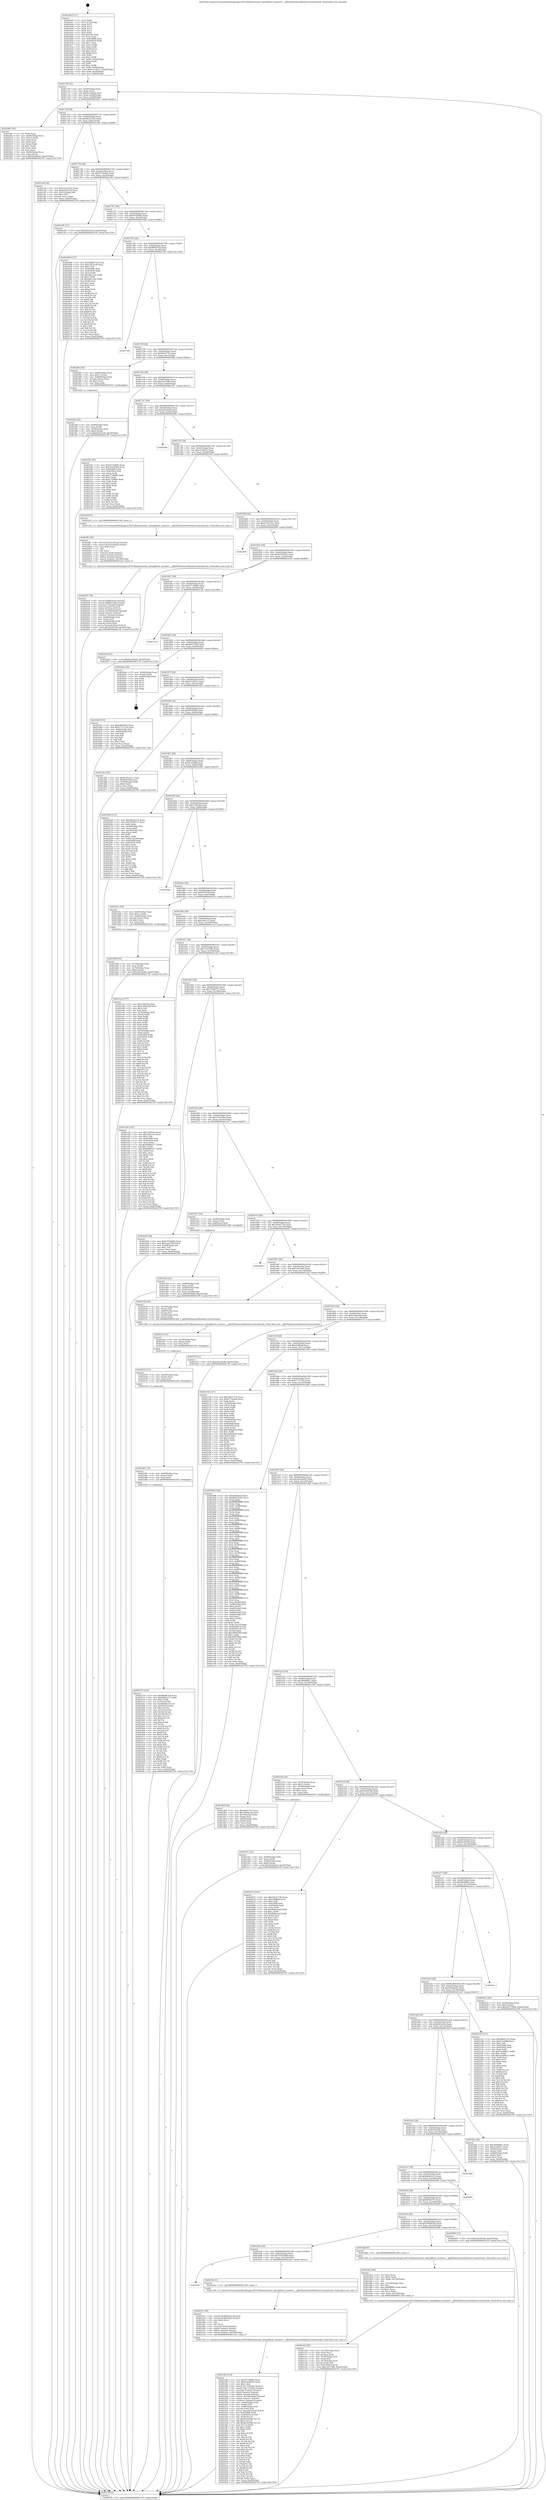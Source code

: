 digraph "0x4016a0" {
  label = "0x4016a0 (/mnt/c/Users/mathe/Desktop/tcc/POCII/binaries/extr_kittyglfwwl_monitor.c__glfwPlatformGetMonitorContentScale_Final-ollvm.out::main(0))"
  labelloc = "t"
  node[shape=record]

  Entry [label="",width=0.3,height=0.3,shape=circle,fillcolor=black,style=filled]
  "0x40170f" [label="{
     0x40170f [32]\l
     | [instrs]\l
     &nbsp;&nbsp;0x40170f \<+6\>: mov -0xa0(%rbp),%eax\l
     &nbsp;&nbsp;0x401715 \<+2\>: mov %eax,%ecx\l
     &nbsp;&nbsp;0x401717 \<+6\>: sub $0x82a34dd4,%ecx\l
     &nbsp;&nbsp;0x40171d \<+6\>: mov %eax,-0xb4(%rbp)\l
     &nbsp;&nbsp;0x401723 \<+6\>: mov %ecx,-0xb8(%rbp)\l
     &nbsp;&nbsp;0x401729 \<+6\>: je 000000000040246c \<main+0xdcc\>\l
  }"]
  "0x40246c" [label="{
     0x40246c [42]\l
     | [instrs]\l
     &nbsp;&nbsp;0x40246c \<+2\>: xor %eax,%eax\l
     &nbsp;&nbsp;0x40246e \<+4\>: mov -0x40(%rbp),%rcx\l
     &nbsp;&nbsp;0x402472 \<+2\>: mov (%rcx),%edx\l
     &nbsp;&nbsp;0x402474 \<+2\>: mov %eax,%esi\l
     &nbsp;&nbsp;0x402476 \<+2\>: sub %edx,%esi\l
     &nbsp;&nbsp;0x402478 \<+2\>: mov %eax,%edx\l
     &nbsp;&nbsp;0x40247a \<+3\>: sub $0x1,%edx\l
     &nbsp;&nbsp;0x40247d \<+2\>: add %edx,%esi\l
     &nbsp;&nbsp;0x40247f \<+2\>: sub %esi,%eax\l
     &nbsp;&nbsp;0x402481 \<+4\>: mov -0x40(%rbp),%rcx\l
     &nbsp;&nbsp;0x402485 \<+2\>: mov %eax,(%rcx)\l
     &nbsp;&nbsp;0x402487 \<+10\>: movl $0x5be4da42,-0xa0(%rbp)\l
     &nbsp;&nbsp;0x402491 \<+5\>: jmp 00000000004027f9 \<main+0x1159\>\l
  }"]
  "0x40172f" [label="{
     0x40172f [28]\l
     | [instrs]\l
     &nbsp;&nbsp;0x40172f \<+5\>: jmp 0000000000401734 \<main+0x94\>\l
     &nbsp;&nbsp;0x401734 \<+6\>: mov -0xb4(%rbp),%eax\l
     &nbsp;&nbsp;0x40173a \<+5\>: sub $0x88323383,%eax\l
     &nbsp;&nbsp;0x40173f \<+6\>: mov %eax,-0xbc(%rbp)\l
     &nbsp;&nbsp;0x401745 \<+6\>: je 0000000000401ce8 \<main+0x648\>\l
  }"]
  Exit [label="",width=0.3,height=0.3,shape=circle,fillcolor=black,style=filled,peripheries=2]
  "0x401ce8" [label="{
     0x401ce8 [30]\l
     | [instrs]\l
     &nbsp;&nbsp;0x401ce8 \<+5\>: mov $0x16103562,%eax\l
     &nbsp;&nbsp;0x401ced \<+5\>: mov $0x63f29c40,%ecx\l
     &nbsp;&nbsp;0x401cf2 \<+3\>: mov -0x31(%rbp),%dl\l
     &nbsp;&nbsp;0x401cf5 \<+3\>: test $0x1,%dl\l
     &nbsp;&nbsp;0x401cf8 \<+3\>: cmovne %ecx,%eax\l
     &nbsp;&nbsp;0x401cfb \<+6\>: mov %eax,-0xa0(%rbp)\l
     &nbsp;&nbsp;0x401d01 \<+5\>: jmp 00000000004027f9 \<main+0x1159\>\l
  }"]
  "0x40174b" [label="{
     0x40174b [28]\l
     | [instrs]\l
     &nbsp;&nbsp;0x40174b \<+5\>: jmp 0000000000401750 \<main+0xb0\>\l
     &nbsp;&nbsp;0x401750 \<+6\>: mov -0xb4(%rbp),%eax\l
     &nbsp;&nbsp;0x401756 \<+5\>: sub $0x9774a6e6,%eax\l
     &nbsp;&nbsp;0x40175b \<+6\>: mov %eax,-0xc0(%rbp)\l
     &nbsp;&nbsp;0x401761 \<+6\>: je 0000000000402185 \<main+0xae5\>\l
  }"]
  "0x402570" [label="{
     0x402570 [144]\l
     | [instrs]\l
     &nbsp;&nbsp;0x402570 \<+5\>: mov $0x98b857e8,%ecx\l
     &nbsp;&nbsp;0x402575 \<+6\>: mov $0x6fd02377,%r8d\l
     &nbsp;&nbsp;0x40257b \<+3\>: mov $0x1,%r9b\l
     &nbsp;&nbsp;0x40257e \<+3\>: xor %r10d,%r10d\l
     &nbsp;&nbsp;0x402581 \<+8\>: mov 0x405068,%r11d\l
     &nbsp;&nbsp;0x402589 \<+7\>: mov 0x405054,%ebx\l
     &nbsp;&nbsp;0x402590 \<+4\>: sub $0x1,%r10d\l
     &nbsp;&nbsp;0x402594 \<+3\>: mov %r11d,%r14d\l
     &nbsp;&nbsp;0x402597 \<+3\>: add %r10d,%r14d\l
     &nbsp;&nbsp;0x40259a \<+4\>: imul %r14d,%r11d\l
     &nbsp;&nbsp;0x40259e \<+4\>: and $0x1,%r11d\l
     &nbsp;&nbsp;0x4025a2 \<+4\>: cmp $0x0,%r11d\l
     &nbsp;&nbsp;0x4025a6 \<+4\>: sete %r15b\l
     &nbsp;&nbsp;0x4025aa \<+3\>: cmp $0xa,%ebx\l
     &nbsp;&nbsp;0x4025ad \<+4\>: setl %r12b\l
     &nbsp;&nbsp;0x4025b1 \<+3\>: mov %r15b,%r13b\l
     &nbsp;&nbsp;0x4025b4 \<+4\>: xor $0xff,%r13b\l
     &nbsp;&nbsp;0x4025b8 \<+3\>: mov %r12b,%al\l
     &nbsp;&nbsp;0x4025bb \<+2\>: xor $0xff,%al\l
     &nbsp;&nbsp;0x4025bd \<+4\>: xor $0x0,%r9b\l
     &nbsp;&nbsp;0x4025c1 \<+3\>: mov %r13b,%dl\l
     &nbsp;&nbsp;0x4025c4 \<+3\>: and $0x0,%dl\l
     &nbsp;&nbsp;0x4025c7 \<+3\>: and %r9b,%r15b\l
     &nbsp;&nbsp;0x4025ca \<+3\>: mov %al,%sil\l
     &nbsp;&nbsp;0x4025cd \<+4\>: and $0x0,%sil\l
     &nbsp;&nbsp;0x4025d1 \<+3\>: and %r9b,%r12b\l
     &nbsp;&nbsp;0x4025d4 \<+3\>: or %r15b,%dl\l
     &nbsp;&nbsp;0x4025d7 \<+3\>: or %r12b,%sil\l
     &nbsp;&nbsp;0x4025da \<+3\>: xor %sil,%dl\l
     &nbsp;&nbsp;0x4025dd \<+3\>: or %al,%r13b\l
     &nbsp;&nbsp;0x4025e0 \<+4\>: xor $0xff,%r13b\l
     &nbsp;&nbsp;0x4025e4 \<+4\>: or $0x0,%r9b\l
     &nbsp;&nbsp;0x4025e8 \<+3\>: and %r9b,%r13b\l
     &nbsp;&nbsp;0x4025eb \<+3\>: or %r13b,%dl\l
     &nbsp;&nbsp;0x4025ee \<+3\>: test $0x1,%dl\l
     &nbsp;&nbsp;0x4025f1 \<+4\>: cmovne %r8d,%ecx\l
     &nbsp;&nbsp;0x4025f5 \<+6\>: mov %ecx,-0xa0(%rbp)\l
     &nbsp;&nbsp;0x4025fb \<+5\>: jmp 00000000004027f9 \<main+0x1159\>\l
  }"]
  "0x402185" [label="{
     0x402185 [15]\l
     | [instrs]\l
     &nbsp;&nbsp;0x402185 \<+10\>: movl $0x6283cb34,-0xa0(%rbp)\l
     &nbsp;&nbsp;0x40218f \<+5\>: jmp 00000000004027f9 \<main+0x1159\>\l
  }"]
  "0x401767" [label="{
     0x401767 [28]\l
     | [instrs]\l
     &nbsp;&nbsp;0x401767 \<+5\>: jmp 000000000040176c \<main+0xcc\>\l
     &nbsp;&nbsp;0x40176c \<+6\>: mov -0xb4(%rbp),%eax\l
     &nbsp;&nbsp;0x401772 \<+5\>: sub $0x9793b685,%eax\l
     &nbsp;&nbsp;0x401777 \<+6\>: mov %eax,-0xc4(%rbp)\l
     &nbsp;&nbsp;0x40177d \<+6\>: je 0000000000402496 \<main+0xdf6\>\l
  }"]
  "0x402561" [label="{
     0x402561 [15]\l
     | [instrs]\l
     &nbsp;&nbsp;0x402561 \<+4\>: mov -0x48(%rbp),%rax\l
     &nbsp;&nbsp;0x402565 \<+3\>: mov (%rax),%rax\l
     &nbsp;&nbsp;0x402568 \<+3\>: mov %rax,%rdi\l
     &nbsp;&nbsp;0x40256b \<+5\>: call 0000000000401030 \<free@plt\>\l
     | [calls]\l
     &nbsp;&nbsp;0x401030 \{1\} (unknown)\l
  }"]
  "0x402496" [label="{
     0x402496 [147]\l
     | [instrs]\l
     &nbsp;&nbsp;0x402496 \<+5\>: mov $0x98b857e8,%eax\l
     &nbsp;&nbsp;0x40249b \<+5\>: mov $0x1a87acf4,%ecx\l
     &nbsp;&nbsp;0x4024a0 \<+2\>: mov $0x1,%dl\l
     &nbsp;&nbsp;0x4024a2 \<+7\>: mov 0x405068,%esi\l
     &nbsp;&nbsp;0x4024a9 \<+7\>: mov 0x405054,%edi\l
     &nbsp;&nbsp;0x4024b0 \<+3\>: mov %esi,%r8d\l
     &nbsp;&nbsp;0x4024b3 \<+7\>: add $0xd8e11ea,%r8d\l
     &nbsp;&nbsp;0x4024ba \<+4\>: sub $0x1,%r8d\l
     &nbsp;&nbsp;0x4024be \<+7\>: sub $0xd8e11ea,%r8d\l
     &nbsp;&nbsp;0x4024c5 \<+4\>: imul %r8d,%esi\l
     &nbsp;&nbsp;0x4024c9 \<+3\>: and $0x1,%esi\l
     &nbsp;&nbsp;0x4024cc \<+3\>: cmp $0x0,%esi\l
     &nbsp;&nbsp;0x4024cf \<+4\>: sete %r9b\l
     &nbsp;&nbsp;0x4024d3 \<+3\>: cmp $0xa,%edi\l
     &nbsp;&nbsp;0x4024d6 \<+4\>: setl %r10b\l
     &nbsp;&nbsp;0x4024da \<+3\>: mov %r9b,%r11b\l
     &nbsp;&nbsp;0x4024dd \<+4\>: xor $0xff,%r11b\l
     &nbsp;&nbsp;0x4024e1 \<+3\>: mov %r10b,%bl\l
     &nbsp;&nbsp;0x4024e4 \<+3\>: xor $0xff,%bl\l
     &nbsp;&nbsp;0x4024e7 \<+3\>: xor $0x1,%dl\l
     &nbsp;&nbsp;0x4024ea \<+3\>: mov %r11b,%r14b\l
     &nbsp;&nbsp;0x4024ed \<+4\>: and $0xff,%r14b\l
     &nbsp;&nbsp;0x4024f1 \<+3\>: and %dl,%r9b\l
     &nbsp;&nbsp;0x4024f4 \<+3\>: mov %bl,%r15b\l
     &nbsp;&nbsp;0x4024f7 \<+4\>: and $0xff,%r15b\l
     &nbsp;&nbsp;0x4024fb \<+3\>: and %dl,%r10b\l
     &nbsp;&nbsp;0x4024fe \<+3\>: or %r9b,%r14b\l
     &nbsp;&nbsp;0x402501 \<+3\>: or %r10b,%r15b\l
     &nbsp;&nbsp;0x402504 \<+3\>: xor %r15b,%r14b\l
     &nbsp;&nbsp;0x402507 \<+3\>: or %bl,%r11b\l
     &nbsp;&nbsp;0x40250a \<+4\>: xor $0xff,%r11b\l
     &nbsp;&nbsp;0x40250e \<+3\>: or $0x1,%dl\l
     &nbsp;&nbsp;0x402511 \<+3\>: and %dl,%r11b\l
     &nbsp;&nbsp;0x402514 \<+3\>: or %r11b,%r14b\l
     &nbsp;&nbsp;0x402517 \<+4\>: test $0x1,%r14b\l
     &nbsp;&nbsp;0x40251b \<+3\>: cmovne %ecx,%eax\l
     &nbsp;&nbsp;0x40251e \<+6\>: mov %eax,-0xa0(%rbp)\l
     &nbsp;&nbsp;0x402524 \<+5\>: jmp 00000000004027f9 \<main+0x1159\>\l
  }"]
  "0x401783" [label="{
     0x401783 [28]\l
     | [instrs]\l
     &nbsp;&nbsp;0x401783 \<+5\>: jmp 0000000000401788 \<main+0xe8\>\l
     &nbsp;&nbsp;0x401788 \<+6\>: mov -0xb4(%rbp),%eax\l
     &nbsp;&nbsp;0x40178e \<+5\>: sub $0x98b857e8,%eax\l
     &nbsp;&nbsp;0x401793 \<+6\>: mov %eax,-0xc8(%rbp)\l
     &nbsp;&nbsp;0x401799 \<+6\>: je 00000000004027a8 \<main+0x1108\>\l
  }"]
  "0x402552" [label="{
     0x402552 [15]\l
     | [instrs]\l
     &nbsp;&nbsp;0x402552 \<+4\>: mov -0x60(%rbp),%rax\l
     &nbsp;&nbsp;0x402556 \<+3\>: mov (%rax),%rax\l
     &nbsp;&nbsp;0x402559 \<+3\>: mov %rax,%rdi\l
     &nbsp;&nbsp;0x40255c \<+5\>: call 0000000000401030 \<free@plt\>\l
     | [calls]\l
     &nbsp;&nbsp;0x401030 \{1\} (unknown)\l
  }"]
  "0x4027a8" [label="{
     0x4027a8\l
  }", style=dashed]
  "0x40179f" [label="{
     0x40179f [28]\l
     | [instrs]\l
     &nbsp;&nbsp;0x40179f \<+5\>: jmp 00000000004017a4 \<main+0x104\>\l
     &nbsp;&nbsp;0x4017a4 \<+6\>: mov -0xb4(%rbp),%eax\l
     &nbsp;&nbsp;0x4017aa \<+5\>: sub $0x9fe6775c,%eax\l
     &nbsp;&nbsp;0x4017af \<+6\>: mov %eax,-0xcc(%rbp)\l
     &nbsp;&nbsp;0x4017b5 \<+6\>: je 0000000000401f8e \<main+0x8ee\>\l
  }"]
  "0x402543" [label="{
     0x402543 [15]\l
     | [instrs]\l
     &nbsp;&nbsp;0x402543 \<+4\>: mov -0x78(%rbp),%rax\l
     &nbsp;&nbsp;0x402547 \<+3\>: mov (%rax),%rax\l
     &nbsp;&nbsp;0x40254a \<+3\>: mov %rax,%rdi\l
     &nbsp;&nbsp;0x40254d \<+5\>: call 0000000000401030 \<free@plt\>\l
     | [calls]\l
     &nbsp;&nbsp;0x401030 \{1\} (unknown)\l
  }"]
  "0x401f8e" [label="{
     0x401f8e [29]\l
     | [instrs]\l
     &nbsp;&nbsp;0x401f8e \<+4\>: mov -0x68(%rbp),%rax\l
     &nbsp;&nbsp;0x401f92 \<+6\>: movl $0x1,(%rax)\l
     &nbsp;&nbsp;0x401f98 \<+4\>: mov -0x68(%rbp),%rax\l
     &nbsp;&nbsp;0x401f9c \<+3\>: movslq (%rax),%rax\l
     &nbsp;&nbsp;0x401f9f \<+4\>: shl $0x2,%rax\l
     &nbsp;&nbsp;0x401fa3 \<+3\>: mov %rax,%rdi\l
     &nbsp;&nbsp;0x401fa6 \<+5\>: call 0000000000401050 \<malloc@plt\>\l
     | [calls]\l
     &nbsp;&nbsp;0x401050 \{1\} (unknown)\l
  }"]
  "0x4017bb" [label="{
     0x4017bb [28]\l
     | [instrs]\l
     &nbsp;&nbsp;0x4017bb \<+5\>: jmp 00000000004017c0 \<main+0x120\>\l
     &nbsp;&nbsp;0x4017c0 \<+6\>: mov -0xb4(%rbp),%eax\l
     &nbsp;&nbsp;0x4017c6 \<+5\>: sub $0xa2ee79f9,%eax\l
     &nbsp;&nbsp;0x4017cb \<+6\>: mov %eax,-0xd0(%rbp)\l
     &nbsp;&nbsp;0x4017d1 \<+6\>: je 00000000004022f1 \<main+0xc51\>\l
  }"]
  "0x402382" [label="{
     0x402382 [219]\l
     | [instrs]\l
     &nbsp;&nbsp;0x402382 \<+5\>: mov $0xd773d065,%ecx\l
     &nbsp;&nbsp;0x402387 \<+5\>: mov $0xd1635052,%edx\l
     &nbsp;&nbsp;0x40238c \<+3\>: mov $0x1,%sil\l
     &nbsp;&nbsp;0x40238f \<+8\>: movsd 0xc71(%rip),%xmm1\l
     &nbsp;&nbsp;0x402397 \<+8\>: movsd 0xc71(%rip),%xmm2\l
     &nbsp;&nbsp;0x40239f \<+4\>: cvtss2sd %xmm0,%xmm0\l
     &nbsp;&nbsp;0x4023a3 \<+4\>: divsd %xmm2,%xmm0\l
     &nbsp;&nbsp;0x4023a7 \<+4\>: addsd %xmm0,%xmm1\l
     &nbsp;&nbsp;0x4023ab \<+8\>: movsd -0x168(%rbp),%xmm0\l
     &nbsp;&nbsp;0x4023b3 \<+4\>: mulsd %xmm1,%xmm0\l
     &nbsp;&nbsp;0x4023b7 \<+4\>: cvtsd2ss %xmm0,%xmm0\l
     &nbsp;&nbsp;0x4023bb \<+4\>: mov -0x48(%rbp),%rdi\l
     &nbsp;&nbsp;0x4023bf \<+3\>: mov (%rdi),%rdi\l
     &nbsp;&nbsp;0x4023c2 \<+4\>: mov -0x40(%rbp),%r8\l
     &nbsp;&nbsp;0x4023c6 \<+3\>: movslq (%r8),%r8\l
     &nbsp;&nbsp;0x4023c9 \<+6\>: movss %xmm0,(%rdi,%r8,4)\l
     &nbsp;&nbsp;0x4023cf \<+8\>: mov 0x405068,%r9d\l
     &nbsp;&nbsp;0x4023d7 \<+8\>: mov 0x405054,%r10d\l
     &nbsp;&nbsp;0x4023df \<+3\>: mov %r9d,%r11d\l
     &nbsp;&nbsp;0x4023e2 \<+7\>: sub $0x6fc2d58a,%r11d\l
     &nbsp;&nbsp;0x4023e9 \<+4\>: sub $0x1,%r11d\l
     &nbsp;&nbsp;0x4023ed \<+7\>: add $0x6fc2d58a,%r11d\l
     &nbsp;&nbsp;0x4023f4 \<+4\>: imul %r11d,%r9d\l
     &nbsp;&nbsp;0x4023f8 \<+4\>: and $0x1,%r9d\l
     &nbsp;&nbsp;0x4023fc \<+4\>: cmp $0x0,%r9d\l
     &nbsp;&nbsp;0x402400 \<+3\>: sete %bl\l
     &nbsp;&nbsp;0x402403 \<+4\>: cmp $0xa,%r10d\l
     &nbsp;&nbsp;0x402407 \<+4\>: setl %r14b\l
     &nbsp;&nbsp;0x40240b \<+3\>: mov %bl,%r15b\l
     &nbsp;&nbsp;0x40240e \<+4\>: xor $0xff,%r15b\l
     &nbsp;&nbsp;0x402412 \<+3\>: mov %r14b,%r12b\l
     &nbsp;&nbsp;0x402415 \<+4\>: xor $0xff,%r12b\l
     &nbsp;&nbsp;0x402419 \<+4\>: xor $0x0,%sil\l
     &nbsp;&nbsp;0x40241d \<+3\>: mov %r15b,%r13b\l
     &nbsp;&nbsp;0x402420 \<+4\>: and $0x0,%r13b\l
     &nbsp;&nbsp;0x402424 \<+3\>: and %sil,%bl\l
     &nbsp;&nbsp;0x402427 \<+3\>: mov %r12b,%dil\l
     &nbsp;&nbsp;0x40242a \<+4\>: and $0x0,%dil\l
     &nbsp;&nbsp;0x40242e \<+3\>: and %sil,%r14b\l
     &nbsp;&nbsp;0x402431 \<+3\>: or %bl,%r13b\l
     &nbsp;&nbsp;0x402434 \<+3\>: or %r14b,%dil\l
     &nbsp;&nbsp;0x402437 \<+3\>: xor %dil,%r13b\l
     &nbsp;&nbsp;0x40243a \<+3\>: or %r12b,%r15b\l
     &nbsp;&nbsp;0x40243d \<+4\>: xor $0xff,%r15b\l
     &nbsp;&nbsp;0x402441 \<+4\>: or $0x0,%sil\l
     &nbsp;&nbsp;0x402445 \<+3\>: and %sil,%r15b\l
     &nbsp;&nbsp;0x402448 \<+3\>: or %r15b,%r13b\l
     &nbsp;&nbsp;0x40244b \<+4\>: test $0x1,%r13b\l
     &nbsp;&nbsp;0x40244f \<+3\>: cmovne %edx,%ecx\l
     &nbsp;&nbsp;0x402452 \<+6\>: mov %ecx,-0xa0(%rbp)\l
     &nbsp;&nbsp;0x402458 \<+5\>: jmp 00000000004027f9 \<main+0x1159\>\l
  }"]
  "0x4022f1" [label="{
     0x4022f1 [91]\l
     | [instrs]\l
     &nbsp;&nbsp;0x4022f1 \<+5\>: mov $0xd773d065,%eax\l
     &nbsp;&nbsp;0x4022f6 \<+5\>: mov $0x70202948,%ecx\l
     &nbsp;&nbsp;0x4022fb \<+7\>: mov 0x405068,%edx\l
     &nbsp;&nbsp;0x402302 \<+7\>: mov 0x405054,%esi\l
     &nbsp;&nbsp;0x402309 \<+2\>: mov %edx,%edi\l
     &nbsp;&nbsp;0x40230b \<+6\>: add $0x272f46fb,%edi\l
     &nbsp;&nbsp;0x402311 \<+3\>: sub $0x1,%edi\l
     &nbsp;&nbsp;0x402314 \<+6\>: sub $0x272f46fb,%edi\l
     &nbsp;&nbsp;0x40231a \<+3\>: imul %edi,%edx\l
     &nbsp;&nbsp;0x40231d \<+3\>: and $0x1,%edx\l
     &nbsp;&nbsp;0x402320 \<+3\>: cmp $0x0,%edx\l
     &nbsp;&nbsp;0x402323 \<+4\>: sete %r8b\l
     &nbsp;&nbsp;0x402327 \<+3\>: cmp $0xa,%esi\l
     &nbsp;&nbsp;0x40232a \<+4\>: setl %r9b\l
     &nbsp;&nbsp;0x40232e \<+3\>: mov %r8b,%r10b\l
     &nbsp;&nbsp;0x402331 \<+3\>: and %r9b,%r10b\l
     &nbsp;&nbsp;0x402334 \<+3\>: xor %r9b,%r8b\l
     &nbsp;&nbsp;0x402337 \<+3\>: or %r8b,%r10b\l
     &nbsp;&nbsp;0x40233a \<+4\>: test $0x1,%r10b\l
     &nbsp;&nbsp;0x40233e \<+3\>: cmovne %ecx,%eax\l
     &nbsp;&nbsp;0x402341 \<+6\>: mov %eax,-0xa0(%rbp)\l
     &nbsp;&nbsp;0x402347 \<+5\>: jmp 00000000004027f9 \<main+0x1159\>\l
  }"]
  "0x4017d7" [label="{
     0x4017d7 [28]\l
     | [instrs]\l
     &nbsp;&nbsp;0x4017d7 \<+5\>: jmp 00000000004017dc \<main+0x13c\>\l
     &nbsp;&nbsp;0x4017dc \<+6\>: mov -0xb4(%rbp),%eax\l
     &nbsp;&nbsp;0x4017e2 \<+5\>: sub $0xa4fe4dc0,%eax\l
     &nbsp;&nbsp;0x4017e7 \<+6\>: mov %eax,-0xd4(%rbp)\l
     &nbsp;&nbsp;0x4017ed \<+6\>: je 0000000000402666 \<main+0xfc6\>\l
  }"]
  "0x402351" [label="{
     0x402351 [49]\l
     | [instrs]\l
     &nbsp;&nbsp;0x402351 \<+8\>: movsd 0xcbf(%rip),%xmm0\l
     &nbsp;&nbsp;0x402359 \<+8\>: movsd 0xcbf(%rip),%xmm1\l
     &nbsp;&nbsp;0x402361 \<+5\>: mov $0x2,%ecx\l
     &nbsp;&nbsp;0x402366 \<+1\>: cltd\l
     &nbsp;&nbsp;0x402367 \<+2\>: idiv %ecx\l
     &nbsp;&nbsp;0x402369 \<+4\>: cvtsi2sd %edx,%xmm2\l
     &nbsp;&nbsp;0x40236d \<+4\>: mulsd %xmm2,%xmm1\l
     &nbsp;&nbsp;0x402371 \<+4\>: addsd %xmm0,%xmm1\l
     &nbsp;&nbsp;0x402375 \<+8\>: movsd %xmm1,-0x168(%rbp)\l
     &nbsp;&nbsp;0x40237d \<+5\>: call 00000000004011a0 \<next_f\>\l
     | [calls]\l
     &nbsp;&nbsp;0x4011a0 \{1\} (/mnt/c/Users/mathe/Desktop/tcc/POCII/binaries/extr_kittyglfwwl_monitor.c__glfwPlatformGetMonitorContentScale_Final-ollvm.out::next_f)\l
  }"]
  "0x402666" [label="{
     0x402666\l
  }", style=dashed]
  "0x4017f3" [label="{
     0x4017f3 [28]\l
     | [instrs]\l
     &nbsp;&nbsp;0x4017f3 \<+5\>: jmp 00000000004017f8 \<main+0x158\>\l
     &nbsp;&nbsp;0x4017f8 \<+6\>: mov -0xb4(%rbp),%eax\l
     &nbsp;&nbsp;0x4017fe \<+5\>: sub $0xc1e9df15,%eax\l
     &nbsp;&nbsp;0x401803 \<+6\>: mov %eax,-0xd8(%rbp)\l
     &nbsp;&nbsp;0x401809 \<+6\>: je 0000000000401fef \<main+0x94f\>\l
  }"]
  "0x401b57" [label="{
     0x401b57\l
  }", style=dashed]
  "0x401fef" [label="{
     0x401fef [5]\l
     | [instrs]\l
     &nbsp;&nbsp;0x401fef \<+5\>: call 0000000000401160 \<next_i\>\l
     | [calls]\l
     &nbsp;&nbsp;0x401160 \{1\} (/mnt/c/Users/mathe/Desktop/tcc/POCII/binaries/extr_kittyglfwwl_monitor.c__glfwPlatformGetMonitorContentScale_Final-ollvm.out::next_i)\l
  }"]
  "0x40180f" [label="{
     0x40180f [28]\l
     | [instrs]\l
     &nbsp;&nbsp;0x40180f \<+5\>: jmp 0000000000401814 \<main+0x174\>\l
     &nbsp;&nbsp;0x401814 \<+6\>: mov -0xb4(%rbp),%eax\l
     &nbsp;&nbsp;0x40181a \<+5\>: sub $0xd1391e21,%eax\l
     &nbsp;&nbsp;0x40181f \<+6\>: mov %eax,-0xdc(%rbp)\l
     &nbsp;&nbsp;0x401825 \<+6\>: je 000000000040260f \<main+0xf6f\>\l
  }"]
  "0x40234c" [label="{
     0x40234c [5]\l
     | [instrs]\l
     &nbsp;&nbsp;0x40234c \<+5\>: call 0000000000401160 \<next_i\>\l
     | [calls]\l
     &nbsp;&nbsp;0x401160 \{1\} (/mnt/c/Users/mathe/Desktop/tcc/POCII/binaries/extr_kittyglfwwl_monitor.c__glfwPlatformGetMonitorContentScale_Final-ollvm.out::next_i)\l
  }"]
  "0x40260f" [label="{
     0x40260f\l
  }", style=dashed]
  "0x40182b" [label="{
     0x40182b [28]\l
     | [instrs]\l
     &nbsp;&nbsp;0x40182b \<+5\>: jmp 0000000000401830 \<main+0x190\>\l
     &nbsp;&nbsp;0x401830 \<+6\>: mov -0xb4(%rbp),%eax\l
     &nbsp;&nbsp;0x401836 \<+5\>: sub $0xd1635052,%eax\l
     &nbsp;&nbsp;0x40183b \<+6\>: mov %eax,-0xe0(%rbp)\l
     &nbsp;&nbsp;0x401841 \<+6\>: je 000000000040245d \<main+0xdbd\>\l
  }"]
  "0x4021b1" [label="{
     0x4021b1 [32]\l
     | [instrs]\l
     &nbsp;&nbsp;0x4021b1 \<+4\>: mov -0x48(%rbp),%rdi\l
     &nbsp;&nbsp;0x4021b5 \<+3\>: mov %rax,(%rdi)\l
     &nbsp;&nbsp;0x4021b8 \<+4\>: mov -0x40(%rbp),%rax\l
     &nbsp;&nbsp;0x4021bc \<+6\>: movl $0x0,(%rax)\l
     &nbsp;&nbsp;0x4021c2 \<+10\>: movl $0x5be4da42,-0xa0(%rbp)\l
     &nbsp;&nbsp;0x4021cc \<+5\>: jmp 00000000004027f9 \<main+0x1159\>\l
  }"]
  "0x40245d" [label="{
     0x40245d [15]\l
     | [instrs]\l
     &nbsp;&nbsp;0x40245d \<+10\>: movl $0x82a34dd4,-0xa0(%rbp)\l
     &nbsp;&nbsp;0x402467 \<+5\>: jmp 00000000004027f9 \<main+0x1159\>\l
  }"]
  "0x401847" [label="{
     0x401847 [28]\l
     | [instrs]\l
     &nbsp;&nbsp;0x401847 \<+5\>: jmp 000000000040184c \<main+0x1ac\>\l
     &nbsp;&nbsp;0x40184c \<+6\>: mov -0xb4(%rbp),%eax\l
     &nbsp;&nbsp;0x401852 \<+5\>: sub $0xd773d065,%eax\l
     &nbsp;&nbsp;0x401857 \<+6\>: mov %eax,-0xe4(%rbp)\l
     &nbsp;&nbsp;0x40185d \<+6\>: je 0000000000402724 \<main+0x1084\>\l
  }"]
  "0x402025" [label="{
     0x402025 [78]\l
     | [instrs]\l
     &nbsp;&nbsp;0x402025 \<+8\>: movsd 0xfdb(%rip),%xmm1\l
     &nbsp;&nbsp;0x40202d \<+8\>: movsd 0xfdb(%rip),%xmm2\l
     &nbsp;&nbsp;0x402035 \<+4\>: cvtss2sd %xmm0,%xmm0\l
     &nbsp;&nbsp;0x402039 \<+4\>: divsd %xmm2,%xmm0\l
     &nbsp;&nbsp;0x40203d \<+4\>: addsd %xmm0,%xmm1\l
     &nbsp;&nbsp;0x402041 \<+8\>: movsd -0x160(%rbp),%xmm0\l
     &nbsp;&nbsp;0x402049 \<+4\>: mulsd %xmm1,%xmm0\l
     &nbsp;&nbsp;0x40204d \<+4\>: cvtsd2ss %xmm0,%xmm0\l
     &nbsp;&nbsp;0x402051 \<+4\>: mov -0x60(%rbp),%rsi\l
     &nbsp;&nbsp;0x402055 \<+3\>: mov (%rsi),%rsi\l
     &nbsp;&nbsp;0x402058 \<+4\>: mov -0x58(%rbp),%rdi\l
     &nbsp;&nbsp;0x40205c \<+3\>: movslq (%rdi),%rdi\l
     &nbsp;&nbsp;0x40205f \<+5\>: movss %xmm0,(%rsi,%rdi,4)\l
     &nbsp;&nbsp;0x402064 \<+10\>: movl $0x3a5947b8,-0xa0(%rbp)\l
     &nbsp;&nbsp;0x40206e \<+5\>: jmp 00000000004027f9 \<main+0x1159\>\l
  }"]
  "0x402724" [label="{
     0x402724\l
  }", style=dashed]
  "0x401863" [label="{
     0x401863 [28]\l
     | [instrs]\l
     &nbsp;&nbsp;0x401863 \<+5\>: jmp 0000000000401868 \<main+0x1c8\>\l
     &nbsp;&nbsp;0x401868 \<+6\>: mov -0xb4(%rbp),%eax\l
     &nbsp;&nbsp;0x40186e \<+5\>: sub $0xd97576b4,%eax\l
     &nbsp;&nbsp;0x401873 \<+6\>: mov %eax,-0xe8(%rbp)\l
     &nbsp;&nbsp;0x401879 \<+6\>: je 000000000040264e \<main+0xfae\>\l
  }"]
  "0x401ff4" [label="{
     0x401ff4 [49]\l
     | [instrs]\l
     &nbsp;&nbsp;0x401ff4 \<+8\>: movsd 0x101c(%rip),%xmm0\l
     &nbsp;&nbsp;0x401ffc \<+8\>: movsd 0x101c(%rip),%xmm1\l
     &nbsp;&nbsp;0x402004 \<+5\>: mov $0x2,%ecx\l
     &nbsp;&nbsp;0x402009 \<+1\>: cltd\l
     &nbsp;&nbsp;0x40200a \<+2\>: idiv %ecx\l
     &nbsp;&nbsp;0x40200c \<+4\>: cvtsi2sd %edx,%xmm2\l
     &nbsp;&nbsp;0x402010 \<+4\>: mulsd %xmm2,%xmm1\l
     &nbsp;&nbsp;0x402014 \<+4\>: addsd %xmm0,%xmm1\l
     &nbsp;&nbsp;0x402018 \<+8\>: movsd %xmm1,-0x160(%rbp)\l
     &nbsp;&nbsp;0x402020 \<+5\>: call 00000000004011a0 \<next_f\>\l
     | [calls]\l
     &nbsp;&nbsp;0x4011a0 \{1\} (/mnt/c/Users/mathe/Desktop/tcc/POCII/binaries/extr_kittyglfwwl_monitor.c__glfwPlatformGetMonitorContentScale_Final-ollvm.out::next_f)\l
  }"]
  "0x40264e" [label="{
     0x40264e [24]\l
     | [instrs]\l
     &nbsp;&nbsp;0x40264e \<+7\>: mov -0x98(%rbp),%rax\l
     &nbsp;&nbsp;0x402655 \<+2\>: mov (%rax),%eax\l
     &nbsp;&nbsp;0x402657 \<+4\>: lea -0x28(%rbp),%rsp\l
     &nbsp;&nbsp;0x40265b \<+1\>: pop %rbx\l
     &nbsp;&nbsp;0x40265c \<+2\>: pop %r12\l
     &nbsp;&nbsp;0x40265e \<+2\>: pop %r13\l
     &nbsp;&nbsp;0x402660 \<+2\>: pop %r14\l
     &nbsp;&nbsp;0x402662 \<+2\>: pop %r15\l
     &nbsp;&nbsp;0x402664 \<+1\>: pop %rbp\l
     &nbsp;&nbsp;0x402665 \<+1\>: ret\l
  }"]
  "0x40187f" [label="{
     0x40187f [28]\l
     | [instrs]\l
     &nbsp;&nbsp;0x40187f \<+5\>: jmp 0000000000401884 \<main+0x1e4\>\l
     &nbsp;&nbsp;0x401884 \<+6\>: mov -0xb4(%rbp),%eax\l
     &nbsp;&nbsp;0x40188a \<+5\>: sub $0xe7e3821c,%eax\l
     &nbsp;&nbsp;0x40188f \<+6\>: mov %eax,-0xec(%rbp)\l
     &nbsp;&nbsp;0x401895 \<+6\>: je 0000000000401b61 \<main+0x4c1\>\l
  }"]
  "0x401fab" [label="{
     0x401fab [32]\l
     | [instrs]\l
     &nbsp;&nbsp;0x401fab \<+4\>: mov -0x60(%rbp),%rdi\l
     &nbsp;&nbsp;0x401faf \<+3\>: mov %rax,(%rdi)\l
     &nbsp;&nbsp;0x401fb2 \<+4\>: mov -0x58(%rbp),%rax\l
     &nbsp;&nbsp;0x401fb6 \<+6\>: movl $0x0,(%rax)\l
     &nbsp;&nbsp;0x401fbc \<+10\>: movl $0x6283cb34,-0xa0(%rbp)\l
     &nbsp;&nbsp;0x401fc6 \<+5\>: jmp 00000000004027f9 \<main+0x1159\>\l
  }"]
  "0x401b61" [label="{
     0x401b61 [53]\l
     | [instrs]\l
     &nbsp;&nbsp;0x401b61 \<+5\>: mov $0xa4fe4dc0,%eax\l
     &nbsp;&nbsp;0x401b66 \<+5\>: mov $0x277c71d3,%ecx\l
     &nbsp;&nbsp;0x401b6b \<+6\>: mov -0x9a(%rbp),%dl\l
     &nbsp;&nbsp;0x401b71 \<+7\>: mov -0x99(%rbp),%sil\l
     &nbsp;&nbsp;0x401b78 \<+3\>: mov %dl,%dil\l
     &nbsp;&nbsp;0x401b7b \<+3\>: and %sil,%dil\l
     &nbsp;&nbsp;0x401b7e \<+3\>: xor %sil,%dl\l
     &nbsp;&nbsp;0x401b81 \<+3\>: or %dl,%dil\l
     &nbsp;&nbsp;0x401b84 \<+4\>: test $0x1,%dil\l
     &nbsp;&nbsp;0x401b88 \<+3\>: cmovne %ecx,%eax\l
     &nbsp;&nbsp;0x401b8b \<+6\>: mov %eax,-0xa0(%rbp)\l
     &nbsp;&nbsp;0x401b91 \<+5\>: jmp 00000000004027f9 \<main+0x1159\>\l
  }"]
  "0x40189b" [label="{
     0x40189b [28]\l
     | [instrs]\l
     &nbsp;&nbsp;0x40189b \<+5\>: jmp 00000000004018a0 \<main+0x200\>\l
     &nbsp;&nbsp;0x4018a0 \<+6\>: mov -0xb4(%rbp),%eax\l
     &nbsp;&nbsp;0x4018a6 \<+5\>: sub $0xf050996f,%eax\l
     &nbsp;&nbsp;0x4018ab \<+6\>: mov %eax,-0xf0(%rbp)\l
     &nbsp;&nbsp;0x4018b1 \<+6\>: je 0000000000401d5e \<main+0x6be\>\l
  }"]
  "0x4027f9" [label="{
     0x4027f9 [5]\l
     | [instrs]\l
     &nbsp;&nbsp;0x4027f9 \<+5\>: jmp 000000000040170f \<main+0x6f\>\l
  }"]
  "0x4016a0" [label="{
     0x4016a0 [111]\l
     | [instrs]\l
     &nbsp;&nbsp;0x4016a0 \<+1\>: push %rbp\l
     &nbsp;&nbsp;0x4016a1 \<+3\>: mov %rsp,%rbp\l
     &nbsp;&nbsp;0x4016a4 \<+2\>: push %r15\l
     &nbsp;&nbsp;0x4016a6 \<+2\>: push %r14\l
     &nbsp;&nbsp;0x4016a8 \<+2\>: push %r13\l
     &nbsp;&nbsp;0x4016aa \<+2\>: push %r12\l
     &nbsp;&nbsp;0x4016ac \<+1\>: push %rbx\l
     &nbsp;&nbsp;0x4016ad \<+7\>: sub $0x158,%rsp\l
     &nbsp;&nbsp;0x4016b4 \<+2\>: xor %eax,%eax\l
     &nbsp;&nbsp;0x4016b6 \<+7\>: mov 0x405068,%ecx\l
     &nbsp;&nbsp;0x4016bd \<+7\>: mov 0x405054,%edx\l
     &nbsp;&nbsp;0x4016c4 \<+3\>: sub $0x1,%eax\l
     &nbsp;&nbsp;0x4016c7 \<+3\>: mov %ecx,%r8d\l
     &nbsp;&nbsp;0x4016ca \<+3\>: add %eax,%r8d\l
     &nbsp;&nbsp;0x4016cd \<+4\>: imul %r8d,%ecx\l
     &nbsp;&nbsp;0x4016d1 \<+3\>: and $0x1,%ecx\l
     &nbsp;&nbsp;0x4016d4 \<+3\>: cmp $0x0,%ecx\l
     &nbsp;&nbsp;0x4016d7 \<+4\>: sete %r9b\l
     &nbsp;&nbsp;0x4016db \<+4\>: and $0x1,%r9b\l
     &nbsp;&nbsp;0x4016df \<+7\>: mov %r9b,-0x9a(%rbp)\l
     &nbsp;&nbsp;0x4016e6 \<+3\>: cmp $0xa,%edx\l
     &nbsp;&nbsp;0x4016e9 \<+4\>: setl %r9b\l
     &nbsp;&nbsp;0x4016ed \<+4\>: and $0x1,%r9b\l
     &nbsp;&nbsp;0x4016f1 \<+7\>: mov %r9b,-0x99(%rbp)\l
     &nbsp;&nbsp;0x4016f8 \<+10\>: movl $0xe7e3821c,-0xa0(%rbp)\l
     &nbsp;&nbsp;0x401702 \<+6\>: mov %edi,-0xa4(%rbp)\l
     &nbsp;&nbsp;0x401708 \<+7\>: mov %rsi,-0xb0(%rbp)\l
  }"]
  "0x401e0e" [label="{
     0x401e0e [45]\l
     | [instrs]\l
     &nbsp;&nbsp;0x401e0e \<+6\>: mov -0x158(%rbp),%ecx\l
     &nbsp;&nbsp;0x401e14 \<+3\>: imul %eax,%ecx\l
     &nbsp;&nbsp;0x401e17 \<+3\>: movslq %ecx,%rdi\l
     &nbsp;&nbsp;0x401e1a \<+4\>: mov -0x78(%rbp),%r8\l
     &nbsp;&nbsp;0x401e1e \<+3\>: mov (%r8),%r8\l
     &nbsp;&nbsp;0x401e21 \<+4\>: mov -0x70(%rbp),%r9\l
     &nbsp;&nbsp;0x401e25 \<+3\>: movslq (%r9),%r9\l
     &nbsp;&nbsp;0x401e28 \<+4\>: mov %rdi,(%r8,%r9,8)\l
     &nbsp;&nbsp;0x401e2c \<+10\>: movl $0x12e57bfb,-0xa0(%rbp)\l
     &nbsp;&nbsp;0x401e36 \<+5\>: jmp 00000000004027f9 \<main+0x1159\>\l
  }"]
  "0x401d5e" [label="{
     0x401d5e [30]\l
     | [instrs]\l
     &nbsp;&nbsp;0x401d5e \<+5\>: mov $0xd1391e21,%eax\l
     &nbsp;&nbsp;0x401d63 \<+5\>: mov $0x8587f3b,%ecx\l
     &nbsp;&nbsp;0x401d68 \<+3\>: mov -0x30(%rbp),%edx\l
     &nbsp;&nbsp;0x401d6b \<+3\>: cmp $0x0,%edx\l
     &nbsp;&nbsp;0x401d6e \<+3\>: cmove %ecx,%eax\l
     &nbsp;&nbsp;0x401d71 \<+6\>: mov %eax,-0xa0(%rbp)\l
     &nbsp;&nbsp;0x401d77 \<+5\>: jmp 00000000004027f9 \<main+0x1159\>\l
  }"]
  "0x4018b7" [label="{
     0x4018b7 [28]\l
     | [instrs]\l
     &nbsp;&nbsp;0x4018b7 \<+5\>: jmp 00000000004018bc \<main+0x21c\>\l
     &nbsp;&nbsp;0x4018bc \<+6\>: mov -0xb4(%rbp),%eax\l
     &nbsp;&nbsp;0x4018c2 \<+5\>: sub $0xf1a108bf,%eax\l
     &nbsp;&nbsp;0x4018c7 \<+6\>: mov %eax,-0xf4(%rbp)\l
     &nbsp;&nbsp;0x4018cd \<+6\>: je 0000000000402264 \<main+0xbc4\>\l
  }"]
  "0x401de2" [label="{
     0x401de2 [44]\l
     | [instrs]\l
     &nbsp;&nbsp;0x401de2 \<+2\>: xor %ecx,%ecx\l
     &nbsp;&nbsp;0x401de4 \<+5\>: mov $0x2,%edx\l
     &nbsp;&nbsp;0x401de9 \<+6\>: mov %edx,-0x154(%rbp)\l
     &nbsp;&nbsp;0x401def \<+1\>: cltd\l
     &nbsp;&nbsp;0x401df0 \<+6\>: mov -0x154(%rbp),%esi\l
     &nbsp;&nbsp;0x401df6 \<+2\>: idiv %esi\l
     &nbsp;&nbsp;0x401df8 \<+6\>: imul $0xfffffffe,%edx,%edx\l
     &nbsp;&nbsp;0x401dfe \<+3\>: sub $0x1,%ecx\l
     &nbsp;&nbsp;0x401e01 \<+2\>: sub %ecx,%edx\l
     &nbsp;&nbsp;0x401e03 \<+6\>: mov %edx,-0x158(%rbp)\l
     &nbsp;&nbsp;0x401e09 \<+5\>: call 0000000000401160 \<next_i\>\l
     | [calls]\l
     &nbsp;&nbsp;0x401160 \{1\} (/mnt/c/Users/mathe/Desktop/tcc/POCII/binaries/extr_kittyglfwwl_monitor.c__glfwPlatformGetMonitorContentScale_Final-ollvm.out::next_i)\l
  }"]
  "0x402264" [label="{
     0x402264 [111]\l
     | [instrs]\l
     &nbsp;&nbsp;0x402264 \<+5\>: mov $0x6bbd1e14,%eax\l
     &nbsp;&nbsp;0x402269 \<+5\>: mov $0x154d07c7,%ecx\l
     &nbsp;&nbsp;0x40226e \<+2\>: xor %edx,%edx\l
     &nbsp;&nbsp;0x402270 \<+4\>: mov -0x40(%rbp),%rsi\l
     &nbsp;&nbsp;0x402274 \<+2\>: mov (%rsi),%edi\l
     &nbsp;&nbsp;0x402276 \<+4\>: mov -0x50(%rbp),%rsi\l
     &nbsp;&nbsp;0x40227a \<+2\>: cmp (%rsi),%edi\l
     &nbsp;&nbsp;0x40227c \<+4\>: setl %r8b\l
     &nbsp;&nbsp;0x402280 \<+4\>: and $0x1,%r8b\l
     &nbsp;&nbsp;0x402284 \<+4\>: mov %r8b,-0x29(%rbp)\l
     &nbsp;&nbsp;0x402288 \<+7\>: mov 0x405068,%edi\l
     &nbsp;&nbsp;0x40228f \<+8\>: mov 0x405054,%r9d\l
     &nbsp;&nbsp;0x402297 \<+3\>: sub $0x1,%edx\l
     &nbsp;&nbsp;0x40229a \<+3\>: mov %edi,%r10d\l
     &nbsp;&nbsp;0x40229d \<+3\>: add %edx,%r10d\l
     &nbsp;&nbsp;0x4022a0 \<+4\>: imul %r10d,%edi\l
     &nbsp;&nbsp;0x4022a4 \<+3\>: and $0x1,%edi\l
     &nbsp;&nbsp;0x4022a7 \<+3\>: cmp $0x0,%edi\l
     &nbsp;&nbsp;0x4022aa \<+4\>: sete %r8b\l
     &nbsp;&nbsp;0x4022ae \<+4\>: cmp $0xa,%r9d\l
     &nbsp;&nbsp;0x4022b2 \<+4\>: setl %r11b\l
     &nbsp;&nbsp;0x4022b6 \<+3\>: mov %r8b,%bl\l
     &nbsp;&nbsp;0x4022b9 \<+3\>: and %r11b,%bl\l
     &nbsp;&nbsp;0x4022bc \<+3\>: xor %r11b,%r8b\l
     &nbsp;&nbsp;0x4022bf \<+3\>: or %r8b,%bl\l
     &nbsp;&nbsp;0x4022c2 \<+3\>: test $0x1,%bl\l
     &nbsp;&nbsp;0x4022c5 \<+3\>: cmovne %ecx,%eax\l
     &nbsp;&nbsp;0x4022c8 \<+6\>: mov %eax,-0xa0(%rbp)\l
     &nbsp;&nbsp;0x4022ce \<+5\>: jmp 00000000004027f9 \<main+0x1159\>\l
  }"]
  "0x4018d3" [label="{
     0x4018d3 [28]\l
     | [instrs]\l
     &nbsp;&nbsp;0x4018d3 \<+5\>: jmp 00000000004018d8 \<main+0x238\>\l
     &nbsp;&nbsp;0x4018d8 \<+6\>: mov -0xb4(%rbp),%eax\l
     &nbsp;&nbsp;0x4018de \<+5\>: sub $0x53d01ba,%eax\l
     &nbsp;&nbsp;0x4018e3 \<+6\>: mov %eax,-0xf8(%rbp)\l
     &nbsp;&nbsp;0x4018e9 \<+6\>: je 00000000004026ab \<main+0x100b\>\l
  }"]
  "0x401b3b" [label="{
     0x401b3b [28]\l
     | [instrs]\l
     &nbsp;&nbsp;0x401b3b \<+5\>: jmp 0000000000401b40 \<main+0x4a0\>\l
     &nbsp;&nbsp;0x401b40 \<+6\>: mov -0xb4(%rbp),%eax\l
     &nbsp;&nbsp;0x401b46 \<+5\>: sub $0x70202948,%eax\l
     &nbsp;&nbsp;0x401b4b \<+6\>: mov %eax,-0x150(%rbp)\l
     &nbsp;&nbsp;0x401b51 \<+6\>: je 000000000040234c \<main+0xcac\>\l
  }"]
  "0x4026ab" [label="{
     0x4026ab\l
  }", style=dashed]
  "0x4018ef" [label="{
     0x4018ef [28]\l
     | [instrs]\l
     &nbsp;&nbsp;0x4018ef \<+5\>: jmp 00000000004018f4 \<main+0x254\>\l
     &nbsp;&nbsp;0x4018f4 \<+6\>: mov -0xb4(%rbp),%eax\l
     &nbsp;&nbsp;0x4018fa \<+5\>: sub $0x8587f3b,%eax\l
     &nbsp;&nbsp;0x4018ff \<+6\>: mov %eax,-0xfc(%rbp)\l
     &nbsp;&nbsp;0x401905 \<+6\>: je 0000000000401d7c \<main+0x6dc\>\l
  }"]
  "0x401ddd" [label="{
     0x401ddd [5]\l
     | [instrs]\l
     &nbsp;&nbsp;0x401ddd \<+5\>: call 0000000000401160 \<next_i\>\l
     | [calls]\l
     &nbsp;&nbsp;0x401160 \{1\} (/mnt/c/Users/mathe/Desktop/tcc/POCII/binaries/extr_kittyglfwwl_monitor.c__glfwPlatformGetMonitorContentScale_Final-ollvm.out::next_i)\l
  }"]
  "0x401d7c" [label="{
     0x401d7c [29]\l
     | [instrs]\l
     &nbsp;&nbsp;0x401d7c \<+4\>: mov -0x80(%rbp),%rax\l
     &nbsp;&nbsp;0x401d80 \<+6\>: movl $0x1,(%rax)\l
     &nbsp;&nbsp;0x401d86 \<+4\>: mov -0x80(%rbp),%rax\l
     &nbsp;&nbsp;0x401d8a \<+3\>: movslq (%rax),%rax\l
     &nbsp;&nbsp;0x401d8d \<+4\>: shl $0x3,%rax\l
     &nbsp;&nbsp;0x401d91 \<+3\>: mov %rax,%rdi\l
     &nbsp;&nbsp;0x401d94 \<+5\>: call 0000000000401050 \<malloc@plt\>\l
     | [calls]\l
     &nbsp;&nbsp;0x401050 \{1\} (unknown)\l
  }"]
  "0x40190b" [label="{
     0x40190b [28]\l
     | [instrs]\l
     &nbsp;&nbsp;0x40190b \<+5\>: jmp 0000000000401910 \<main+0x270\>\l
     &nbsp;&nbsp;0x401910 \<+6\>: mov -0xb4(%rbp),%eax\l
     &nbsp;&nbsp;0x401916 \<+5\>: sub $0xe44c11e,%eax\l
     &nbsp;&nbsp;0x40191b \<+6\>: mov %eax,-0x100(%rbp)\l
     &nbsp;&nbsp;0x401921 \<+6\>: je 0000000000401ece \<main+0x82e\>\l
  }"]
  "0x401b1f" [label="{
     0x401b1f [28]\l
     | [instrs]\l
     &nbsp;&nbsp;0x401b1f \<+5\>: jmp 0000000000401b24 \<main+0x484\>\l
     &nbsp;&nbsp;0x401b24 \<+6\>: mov -0xb4(%rbp),%eax\l
     &nbsp;&nbsp;0x401b2a \<+5\>: sub $0x700081de,%eax\l
     &nbsp;&nbsp;0x401b2f \<+6\>: mov %eax,-0x14c(%rbp)\l
     &nbsp;&nbsp;0x401b35 \<+6\>: je 0000000000401ddd \<main+0x73d\>\l
  }"]
  "0x401ece" [label="{
     0x401ece [177]\l
     | [instrs]\l
     &nbsp;&nbsp;0x401ece \<+5\>: mov $0x53d01ba,%eax\l
     &nbsp;&nbsp;0x401ed3 \<+5\>: mov $0x23ddecdd,%ecx\l
     &nbsp;&nbsp;0x401ed8 \<+2\>: mov $0x1,%dl\l
     &nbsp;&nbsp;0x401eda \<+2\>: xor %esi,%esi\l
     &nbsp;&nbsp;0x401edc \<+4\>: mov -0x70(%rbp),%rdi\l
     &nbsp;&nbsp;0x401ee0 \<+3\>: mov (%rdi),%r8d\l
     &nbsp;&nbsp;0x401ee3 \<+3\>: mov %esi,%r9d\l
     &nbsp;&nbsp;0x401ee6 \<+3\>: sub %r8d,%r9d\l
     &nbsp;&nbsp;0x401ee9 \<+3\>: mov %esi,%r8d\l
     &nbsp;&nbsp;0x401eec \<+4\>: sub $0x1,%r8d\l
     &nbsp;&nbsp;0x401ef0 \<+3\>: add %r8d,%r9d\l
     &nbsp;&nbsp;0x401ef3 \<+3\>: mov %esi,%r8d\l
     &nbsp;&nbsp;0x401ef6 \<+3\>: sub %r9d,%r8d\l
     &nbsp;&nbsp;0x401ef9 \<+4\>: mov -0x70(%rbp),%rdi\l
     &nbsp;&nbsp;0x401efd \<+3\>: mov %r8d,(%rdi)\l
     &nbsp;&nbsp;0x401f00 \<+8\>: mov 0x405068,%r8d\l
     &nbsp;&nbsp;0x401f08 \<+8\>: mov 0x405054,%r9d\l
     &nbsp;&nbsp;0x401f10 \<+3\>: sub $0x1,%esi\l
     &nbsp;&nbsp;0x401f13 \<+3\>: mov %r8d,%r10d\l
     &nbsp;&nbsp;0x401f16 \<+3\>: add %esi,%r10d\l
     &nbsp;&nbsp;0x401f19 \<+4\>: imul %r10d,%r8d\l
     &nbsp;&nbsp;0x401f1d \<+4\>: and $0x1,%r8d\l
     &nbsp;&nbsp;0x401f21 \<+4\>: cmp $0x0,%r8d\l
     &nbsp;&nbsp;0x401f25 \<+4\>: sete %r11b\l
     &nbsp;&nbsp;0x401f29 \<+4\>: cmp $0xa,%r9d\l
     &nbsp;&nbsp;0x401f2d \<+3\>: setl %bl\l
     &nbsp;&nbsp;0x401f30 \<+3\>: mov %r11b,%r14b\l
     &nbsp;&nbsp;0x401f33 \<+4\>: xor $0xff,%r14b\l
     &nbsp;&nbsp;0x401f37 \<+3\>: mov %bl,%r15b\l
     &nbsp;&nbsp;0x401f3a \<+4\>: xor $0xff,%r15b\l
     &nbsp;&nbsp;0x401f3e \<+3\>: xor $0x1,%dl\l
     &nbsp;&nbsp;0x401f41 \<+3\>: mov %r14b,%r12b\l
     &nbsp;&nbsp;0x401f44 \<+4\>: and $0xff,%r12b\l
     &nbsp;&nbsp;0x401f48 \<+3\>: and %dl,%r11b\l
     &nbsp;&nbsp;0x401f4b \<+3\>: mov %r15b,%r13b\l
     &nbsp;&nbsp;0x401f4e \<+4\>: and $0xff,%r13b\l
     &nbsp;&nbsp;0x401f52 \<+2\>: and %dl,%bl\l
     &nbsp;&nbsp;0x401f54 \<+3\>: or %r11b,%r12b\l
     &nbsp;&nbsp;0x401f57 \<+3\>: or %bl,%r13b\l
     &nbsp;&nbsp;0x401f5a \<+3\>: xor %r13b,%r12b\l
     &nbsp;&nbsp;0x401f5d \<+3\>: or %r15b,%r14b\l
     &nbsp;&nbsp;0x401f60 \<+4\>: xor $0xff,%r14b\l
     &nbsp;&nbsp;0x401f64 \<+3\>: or $0x1,%dl\l
     &nbsp;&nbsp;0x401f67 \<+3\>: and %dl,%r14b\l
     &nbsp;&nbsp;0x401f6a \<+3\>: or %r14b,%r12b\l
     &nbsp;&nbsp;0x401f6d \<+4\>: test $0x1,%r12b\l
     &nbsp;&nbsp;0x401f71 \<+3\>: cmovne %ecx,%eax\l
     &nbsp;&nbsp;0x401f74 \<+6\>: mov %eax,-0xa0(%rbp)\l
     &nbsp;&nbsp;0x401f7a \<+5\>: jmp 00000000004027f9 \<main+0x1159\>\l
  }"]
  "0x401927" [label="{
     0x401927 [28]\l
     | [instrs]\l
     &nbsp;&nbsp;0x401927 \<+5\>: jmp 000000000040192c \<main+0x28c\>\l
     &nbsp;&nbsp;0x40192c \<+6\>: mov -0xb4(%rbp),%eax\l
     &nbsp;&nbsp;0x401932 \<+5\>: sub $0x12e57bfb,%eax\l
     &nbsp;&nbsp;0x401937 \<+6\>: mov %eax,-0x104(%rbp)\l
     &nbsp;&nbsp;0x40193d \<+6\>: je 0000000000401e3b \<main+0x79b\>\l
  }"]
  "0x402600" [label="{
     0x402600 [15]\l
     | [instrs]\l
     &nbsp;&nbsp;0x402600 \<+10\>: movl $0x4a25bc68,-0xa0(%rbp)\l
     &nbsp;&nbsp;0x40260a \<+5\>: jmp 00000000004027f9 \<main+0x1159\>\l
  }"]
  "0x401e3b" [label="{
     0x401e3b [147]\l
     | [instrs]\l
     &nbsp;&nbsp;0x401e3b \<+5\>: mov $0x53d01ba,%eax\l
     &nbsp;&nbsp;0x401e40 \<+5\>: mov $0xe44c11e,%ecx\l
     &nbsp;&nbsp;0x401e45 \<+2\>: mov $0x1,%dl\l
     &nbsp;&nbsp;0x401e47 \<+7\>: mov 0x405068,%esi\l
     &nbsp;&nbsp;0x401e4e \<+7\>: mov 0x405054,%edi\l
     &nbsp;&nbsp;0x401e55 \<+3\>: mov %esi,%r8d\l
     &nbsp;&nbsp;0x401e58 \<+7\>: sub $0x9d98e277,%r8d\l
     &nbsp;&nbsp;0x401e5f \<+4\>: sub $0x1,%r8d\l
     &nbsp;&nbsp;0x401e63 \<+7\>: add $0x9d98e277,%r8d\l
     &nbsp;&nbsp;0x401e6a \<+4\>: imul %r8d,%esi\l
     &nbsp;&nbsp;0x401e6e \<+3\>: and $0x1,%esi\l
     &nbsp;&nbsp;0x401e71 \<+3\>: cmp $0x0,%esi\l
     &nbsp;&nbsp;0x401e74 \<+4\>: sete %r9b\l
     &nbsp;&nbsp;0x401e78 \<+3\>: cmp $0xa,%edi\l
     &nbsp;&nbsp;0x401e7b \<+4\>: setl %r10b\l
     &nbsp;&nbsp;0x401e7f \<+3\>: mov %r9b,%r11b\l
     &nbsp;&nbsp;0x401e82 \<+4\>: xor $0xff,%r11b\l
     &nbsp;&nbsp;0x401e86 \<+3\>: mov %r10b,%bl\l
     &nbsp;&nbsp;0x401e89 \<+3\>: xor $0xff,%bl\l
     &nbsp;&nbsp;0x401e8c \<+3\>: xor $0x0,%dl\l
     &nbsp;&nbsp;0x401e8f \<+3\>: mov %r11b,%r14b\l
     &nbsp;&nbsp;0x401e92 \<+4\>: and $0x0,%r14b\l
     &nbsp;&nbsp;0x401e96 \<+3\>: and %dl,%r9b\l
     &nbsp;&nbsp;0x401e99 \<+3\>: mov %bl,%r15b\l
     &nbsp;&nbsp;0x401e9c \<+4\>: and $0x0,%r15b\l
     &nbsp;&nbsp;0x401ea0 \<+3\>: and %dl,%r10b\l
     &nbsp;&nbsp;0x401ea3 \<+3\>: or %r9b,%r14b\l
     &nbsp;&nbsp;0x401ea6 \<+3\>: or %r10b,%r15b\l
     &nbsp;&nbsp;0x401ea9 \<+3\>: xor %r15b,%r14b\l
     &nbsp;&nbsp;0x401eac \<+3\>: or %bl,%r11b\l
     &nbsp;&nbsp;0x401eaf \<+4\>: xor $0xff,%r11b\l
     &nbsp;&nbsp;0x401eb3 \<+3\>: or $0x0,%dl\l
     &nbsp;&nbsp;0x401eb6 \<+3\>: and %dl,%r11b\l
     &nbsp;&nbsp;0x401eb9 \<+3\>: or %r11b,%r14b\l
     &nbsp;&nbsp;0x401ebc \<+4\>: test $0x1,%r14b\l
     &nbsp;&nbsp;0x401ec0 \<+3\>: cmovne %ecx,%eax\l
     &nbsp;&nbsp;0x401ec3 \<+6\>: mov %eax,-0xa0(%rbp)\l
     &nbsp;&nbsp;0x401ec9 \<+5\>: jmp 00000000004027f9 \<main+0x1159\>\l
  }"]
  "0x401943" [label="{
     0x401943 [28]\l
     | [instrs]\l
     &nbsp;&nbsp;0x401943 \<+5\>: jmp 0000000000401948 \<main+0x2a8\>\l
     &nbsp;&nbsp;0x401948 \<+6\>: mov -0xb4(%rbp),%eax\l
     &nbsp;&nbsp;0x40194e \<+5\>: sub $0x154d07c7,%eax\l
     &nbsp;&nbsp;0x401953 \<+6\>: mov %eax,-0x108(%rbp)\l
     &nbsp;&nbsp;0x401959 \<+6\>: je 00000000004022d3 \<main+0xc33\>\l
  }"]
  "0x401b03" [label="{
     0x401b03 [28]\l
     | [instrs]\l
     &nbsp;&nbsp;0x401b03 \<+5\>: jmp 0000000000401b08 \<main+0x468\>\l
     &nbsp;&nbsp;0x401b08 \<+6\>: mov -0xb4(%rbp),%eax\l
     &nbsp;&nbsp;0x401b0e \<+5\>: sub $0x6fd02377,%eax\l
     &nbsp;&nbsp;0x401b13 \<+6\>: mov %eax,-0x148(%rbp)\l
     &nbsp;&nbsp;0x401b19 \<+6\>: je 0000000000402600 \<main+0xf60\>\l
  }"]
  "0x4022d3" [label="{
     0x4022d3 [30]\l
     | [instrs]\l
     &nbsp;&nbsp;0x4022d3 \<+5\>: mov $0x9793b685,%eax\l
     &nbsp;&nbsp;0x4022d8 \<+5\>: mov $0xa2ee79f9,%ecx\l
     &nbsp;&nbsp;0x4022dd \<+3\>: mov -0x29(%rbp),%dl\l
     &nbsp;&nbsp;0x4022e0 \<+3\>: test $0x1,%dl\l
     &nbsp;&nbsp;0x4022e3 \<+3\>: cmovne %ecx,%eax\l
     &nbsp;&nbsp;0x4022e6 \<+6\>: mov %eax,-0xa0(%rbp)\l
     &nbsp;&nbsp;0x4022ec \<+5\>: jmp 00000000004027f9 \<main+0x1159\>\l
  }"]
  "0x40195f" [label="{
     0x40195f [28]\l
     | [instrs]\l
     &nbsp;&nbsp;0x40195f \<+5\>: jmp 0000000000401964 \<main+0x2c4\>\l
     &nbsp;&nbsp;0x401964 \<+6\>: mov -0xb4(%rbp),%eax\l
     &nbsp;&nbsp;0x40196a \<+5\>: sub $0x16103562,%eax\l
     &nbsp;&nbsp;0x40196f \<+6\>: mov %eax,-0x10c(%rbp)\l
     &nbsp;&nbsp;0x401975 \<+6\>: je 0000000000401d27 \<main+0x687\>\l
  }"]
  "0x4026ff" [label="{
     0x4026ff\l
  }", style=dashed]
  "0x401d27" [label="{
     0x401d27 [19]\l
     | [instrs]\l
     &nbsp;&nbsp;0x401d27 \<+7\>: mov -0x90(%rbp),%rax\l
     &nbsp;&nbsp;0x401d2e \<+3\>: mov (%rax),%rax\l
     &nbsp;&nbsp;0x401d31 \<+4\>: mov 0x8(%rax),%rdi\l
     &nbsp;&nbsp;0x401d35 \<+5\>: call 0000000000401060 \<atoi@plt\>\l
     | [calls]\l
     &nbsp;&nbsp;0x401060 \{1\} (unknown)\l
  }"]
  "0x40197b" [label="{
     0x40197b [28]\l
     | [instrs]\l
     &nbsp;&nbsp;0x40197b \<+5\>: jmp 0000000000401980 \<main+0x2e0\>\l
     &nbsp;&nbsp;0x401980 \<+6\>: mov -0xb4(%rbp),%eax\l
     &nbsp;&nbsp;0x401986 \<+5\>: sub $0x18e4172b,%eax\l
     &nbsp;&nbsp;0x40198b \<+6\>: mov %eax,-0x110(%rbp)\l
     &nbsp;&nbsp;0x401991 \<+6\>: je 00000000004026d5 \<main+0x1035\>\l
  }"]
  "0x401ae7" [label="{
     0x401ae7 [28]\l
     | [instrs]\l
     &nbsp;&nbsp;0x401ae7 \<+5\>: jmp 0000000000401aec \<main+0x44c\>\l
     &nbsp;&nbsp;0x401aec \<+6\>: mov -0xb4(%rbp),%eax\l
     &nbsp;&nbsp;0x401af2 \<+5\>: sub $0x6bbd1e14,%eax\l
     &nbsp;&nbsp;0x401af7 \<+6\>: mov %eax,-0x144(%rbp)\l
     &nbsp;&nbsp;0x401afd \<+6\>: je 00000000004026ff \<main+0x105f\>\l
  }"]
  "0x4026d5" [label="{
     0x4026d5\l
  }", style=dashed]
  "0x401997" [label="{
     0x401997 [28]\l
     | [instrs]\l
     &nbsp;&nbsp;0x401997 \<+5\>: jmp 000000000040199c \<main+0x2fc\>\l
     &nbsp;&nbsp;0x40199c \<+6\>: mov -0xb4(%rbp),%eax\l
     &nbsp;&nbsp;0x4019a2 \<+5\>: sub $0x1a87acf4,%eax\l
     &nbsp;&nbsp;0x4019a7 \<+6\>: mov %eax,-0x114(%rbp)\l
     &nbsp;&nbsp;0x4019ad \<+6\>: je 0000000000402529 \<main+0xe89\>\l
  }"]
  "0x401d06" [label="{
     0x401d06\l
  }", style=dashed]
  "0x402529" [label="{
     0x402529 [26]\l
     | [instrs]\l
     &nbsp;&nbsp;0x402529 \<+4\>: mov -0x78(%rbp),%rax\l
     &nbsp;&nbsp;0x40252d \<+3\>: mov (%rax),%rdi\l
     &nbsp;&nbsp;0x402530 \<+4\>: mov -0x60(%rbp),%rax\l
     &nbsp;&nbsp;0x402534 \<+3\>: mov (%rax),%rsi\l
     &nbsp;&nbsp;0x402537 \<+4\>: mov -0x48(%rbp),%rax\l
     &nbsp;&nbsp;0x40253b \<+3\>: mov (%rax),%rdx\l
     &nbsp;&nbsp;0x40253e \<+5\>: call 0000000000401440 \<_glfwPlatformGetMonitorContentScale\>\l
     | [calls]\l
     &nbsp;&nbsp;0x401440 \{1\} (/mnt/c/Users/mathe/Desktop/tcc/POCII/binaries/extr_kittyglfwwl_monitor.c__glfwPlatformGetMonitorContentScale_Final-ollvm.out::_glfwPlatformGetMonitorContentScale)\l
  }"]
  "0x4019b3" [label="{
     0x4019b3 [28]\l
     | [instrs]\l
     &nbsp;&nbsp;0x4019b3 \<+5\>: jmp 00000000004019b8 \<main+0x318\>\l
     &nbsp;&nbsp;0x4019b8 \<+6\>: mov -0xb4(%rbp),%eax\l
     &nbsp;&nbsp;0x4019be \<+5\>: sub $0x23ddecdd,%eax\l
     &nbsp;&nbsp;0x4019c3 \<+6\>: mov %eax,-0x118(%rbp)\l
     &nbsp;&nbsp;0x4019c9 \<+6\>: je 0000000000401f7f \<main+0x8df\>\l
  }"]
  "0x401acb" [label="{
     0x401acb [28]\l
     | [instrs]\l
     &nbsp;&nbsp;0x401acb \<+5\>: jmp 0000000000401ad0 \<main+0x430\>\l
     &nbsp;&nbsp;0x401ad0 \<+6\>: mov -0xb4(%rbp),%eax\l
     &nbsp;&nbsp;0x401ad6 \<+5\>: sub $0x63f29c40,%eax\l
     &nbsp;&nbsp;0x401adb \<+6\>: mov %eax,-0x140(%rbp)\l
     &nbsp;&nbsp;0x401ae1 \<+6\>: je 0000000000401d06 \<main+0x666\>\l
  }"]
  "0x401f7f" [label="{
     0x401f7f [15]\l
     | [instrs]\l
     &nbsp;&nbsp;0x401f7f \<+10\>: movl $0x28336a98,-0xa0(%rbp)\l
     &nbsp;&nbsp;0x401f89 \<+5\>: jmp 00000000004027f9 \<main+0x1159\>\l
  }"]
  "0x4019cf" [label="{
     0x4019cf [28]\l
     | [instrs]\l
     &nbsp;&nbsp;0x4019cf \<+5\>: jmp 00000000004019d4 \<main+0x334\>\l
     &nbsp;&nbsp;0x4019d4 \<+6\>: mov -0xb4(%rbp),%eax\l
     &nbsp;&nbsp;0x4019da \<+5\>: sub $0x240ffaaf,%eax\l
     &nbsp;&nbsp;0x4019df \<+6\>: mov %eax,-0x11c(%rbp)\l
     &nbsp;&nbsp;0x4019e5 \<+6\>: je 0000000000402106 \<main+0xa66\>\l
  }"]
  "0x401fcb" [label="{
     0x401fcb [36]\l
     | [instrs]\l
     &nbsp;&nbsp;0x401fcb \<+5\>: mov $0x38d98dd7,%eax\l
     &nbsp;&nbsp;0x401fd0 \<+5\>: mov $0xc1e9df15,%ecx\l
     &nbsp;&nbsp;0x401fd5 \<+4\>: mov -0x58(%rbp),%rdx\l
     &nbsp;&nbsp;0x401fd9 \<+2\>: mov (%rdx),%esi\l
     &nbsp;&nbsp;0x401fdb \<+4\>: mov -0x68(%rbp),%rdx\l
     &nbsp;&nbsp;0x401fdf \<+2\>: cmp (%rdx),%esi\l
     &nbsp;&nbsp;0x401fe1 \<+3\>: cmovl %ecx,%eax\l
     &nbsp;&nbsp;0x401fe4 \<+6\>: mov %eax,-0xa0(%rbp)\l
     &nbsp;&nbsp;0x401fea \<+5\>: jmp 00000000004027f9 \<main+0x1159\>\l
  }"]
  "0x402106" [label="{
     0x402106 [127]\l
     | [instrs]\l
     &nbsp;&nbsp;0x402106 \<+5\>: mov $0x18e4172b,%eax\l
     &nbsp;&nbsp;0x40210b \<+5\>: mov $0x9774a6e6,%ecx\l
     &nbsp;&nbsp;0x402110 \<+2\>: xor %edx,%edx\l
     &nbsp;&nbsp;0x402112 \<+4\>: mov -0x58(%rbp),%rsi\l
     &nbsp;&nbsp;0x402116 \<+2\>: mov (%rsi),%edi\l
     &nbsp;&nbsp;0x402118 \<+3\>: mov %edx,%r8d\l
     &nbsp;&nbsp;0x40211b \<+3\>: sub %edi,%r8d\l
     &nbsp;&nbsp;0x40211e \<+2\>: mov %edx,%edi\l
     &nbsp;&nbsp;0x402120 \<+3\>: sub $0x1,%edi\l
     &nbsp;&nbsp;0x402123 \<+3\>: add %edi,%r8d\l
     &nbsp;&nbsp;0x402126 \<+3\>: sub %r8d,%edx\l
     &nbsp;&nbsp;0x402129 \<+4\>: mov -0x58(%rbp),%rsi\l
     &nbsp;&nbsp;0x40212d \<+2\>: mov %edx,(%rsi)\l
     &nbsp;&nbsp;0x40212f \<+7\>: mov 0x405068,%edx\l
     &nbsp;&nbsp;0x402136 \<+7\>: mov 0x405054,%edi\l
     &nbsp;&nbsp;0x40213d \<+3\>: mov %edx,%r8d\l
     &nbsp;&nbsp;0x402140 \<+7\>: add $0xc9d8ab38,%r8d\l
     &nbsp;&nbsp;0x402147 \<+4\>: sub $0x1,%r8d\l
     &nbsp;&nbsp;0x40214b \<+7\>: sub $0xc9d8ab38,%r8d\l
     &nbsp;&nbsp;0x402152 \<+4\>: imul %r8d,%edx\l
     &nbsp;&nbsp;0x402156 \<+3\>: and $0x1,%edx\l
     &nbsp;&nbsp;0x402159 \<+3\>: cmp $0x0,%edx\l
     &nbsp;&nbsp;0x40215c \<+4\>: sete %r9b\l
     &nbsp;&nbsp;0x402160 \<+3\>: cmp $0xa,%edi\l
     &nbsp;&nbsp;0x402163 \<+4\>: setl %r10b\l
     &nbsp;&nbsp;0x402167 \<+3\>: mov %r9b,%r11b\l
     &nbsp;&nbsp;0x40216a \<+3\>: and %r10b,%r11b\l
     &nbsp;&nbsp;0x40216d \<+3\>: xor %r10b,%r9b\l
     &nbsp;&nbsp;0x402170 \<+3\>: or %r9b,%r11b\l
     &nbsp;&nbsp;0x402173 \<+4\>: test $0x1,%r11b\l
     &nbsp;&nbsp;0x402177 \<+3\>: cmovne %ecx,%eax\l
     &nbsp;&nbsp;0x40217a \<+6\>: mov %eax,-0xa0(%rbp)\l
     &nbsp;&nbsp;0x402180 \<+5\>: jmp 00000000004027f9 \<main+0x1159\>\l
  }"]
  "0x4019eb" [label="{
     0x4019eb [28]\l
     | [instrs]\l
     &nbsp;&nbsp;0x4019eb \<+5\>: jmp 00000000004019f0 \<main+0x350\>\l
     &nbsp;&nbsp;0x4019f0 \<+6\>: mov -0xb4(%rbp),%eax\l
     &nbsp;&nbsp;0x4019f6 \<+5\>: sub $0x277c71d3,%eax\l
     &nbsp;&nbsp;0x4019fb \<+6\>: mov %eax,-0x120(%rbp)\l
     &nbsp;&nbsp;0x401a01 \<+6\>: je 0000000000401b96 \<main+0x4f6\>\l
  }"]
  "0x401aaf" [label="{
     0x401aaf [28]\l
     | [instrs]\l
     &nbsp;&nbsp;0x401aaf \<+5\>: jmp 0000000000401ab4 \<main+0x414\>\l
     &nbsp;&nbsp;0x401ab4 \<+6\>: mov -0xb4(%rbp),%eax\l
     &nbsp;&nbsp;0x401aba \<+5\>: sub $0x6283cb34,%eax\l
     &nbsp;&nbsp;0x401abf \<+6\>: mov %eax,-0x13c(%rbp)\l
     &nbsp;&nbsp;0x401ac5 \<+6\>: je 0000000000401fcb \<main+0x92b\>\l
  }"]
  "0x401b96" [label="{
     0x401b96 [338]\l
     | [instrs]\l
     &nbsp;&nbsp;0x401b96 \<+5\>: mov $0xa4fe4dc0,%eax\l
     &nbsp;&nbsp;0x401b9b \<+5\>: mov $0x88323383,%ecx\l
     &nbsp;&nbsp;0x401ba0 \<+3\>: mov %rsp,%rdx\l
     &nbsp;&nbsp;0x401ba3 \<+4\>: add $0xfffffffffffffff0,%rdx\l
     &nbsp;&nbsp;0x401ba7 \<+3\>: mov %rdx,%rsp\l
     &nbsp;&nbsp;0x401baa \<+7\>: mov %rdx,-0x98(%rbp)\l
     &nbsp;&nbsp;0x401bb1 \<+3\>: mov %rsp,%rdx\l
     &nbsp;&nbsp;0x401bb4 \<+4\>: add $0xfffffffffffffff0,%rdx\l
     &nbsp;&nbsp;0x401bb8 \<+3\>: mov %rdx,%rsp\l
     &nbsp;&nbsp;0x401bbb \<+3\>: mov %rsp,%rsi\l
     &nbsp;&nbsp;0x401bbe \<+4\>: add $0xfffffffffffffff0,%rsi\l
     &nbsp;&nbsp;0x401bc2 \<+3\>: mov %rsi,%rsp\l
     &nbsp;&nbsp;0x401bc5 \<+7\>: mov %rsi,-0x90(%rbp)\l
     &nbsp;&nbsp;0x401bcc \<+3\>: mov %rsp,%rsi\l
     &nbsp;&nbsp;0x401bcf \<+4\>: add $0xfffffffffffffff0,%rsi\l
     &nbsp;&nbsp;0x401bd3 \<+3\>: mov %rsi,%rsp\l
     &nbsp;&nbsp;0x401bd6 \<+7\>: mov %rsi,-0x88(%rbp)\l
     &nbsp;&nbsp;0x401bdd \<+3\>: mov %rsp,%rsi\l
     &nbsp;&nbsp;0x401be0 \<+4\>: add $0xfffffffffffffff0,%rsi\l
     &nbsp;&nbsp;0x401be4 \<+3\>: mov %rsi,%rsp\l
     &nbsp;&nbsp;0x401be7 \<+4\>: mov %rsi,-0x80(%rbp)\l
     &nbsp;&nbsp;0x401beb \<+3\>: mov %rsp,%rsi\l
     &nbsp;&nbsp;0x401bee \<+4\>: add $0xfffffffffffffff0,%rsi\l
     &nbsp;&nbsp;0x401bf2 \<+3\>: mov %rsi,%rsp\l
     &nbsp;&nbsp;0x401bf5 \<+4\>: mov %rsi,-0x78(%rbp)\l
     &nbsp;&nbsp;0x401bf9 \<+3\>: mov %rsp,%rsi\l
     &nbsp;&nbsp;0x401bfc \<+4\>: add $0xfffffffffffffff0,%rsi\l
     &nbsp;&nbsp;0x401c00 \<+3\>: mov %rsi,%rsp\l
     &nbsp;&nbsp;0x401c03 \<+4\>: mov %rsi,-0x70(%rbp)\l
     &nbsp;&nbsp;0x401c07 \<+3\>: mov %rsp,%rsi\l
     &nbsp;&nbsp;0x401c0a \<+4\>: add $0xfffffffffffffff0,%rsi\l
     &nbsp;&nbsp;0x401c0e \<+3\>: mov %rsi,%rsp\l
     &nbsp;&nbsp;0x401c11 \<+4\>: mov %rsi,-0x68(%rbp)\l
     &nbsp;&nbsp;0x401c15 \<+3\>: mov %rsp,%rsi\l
     &nbsp;&nbsp;0x401c18 \<+4\>: add $0xfffffffffffffff0,%rsi\l
     &nbsp;&nbsp;0x401c1c \<+3\>: mov %rsi,%rsp\l
     &nbsp;&nbsp;0x401c1f \<+4\>: mov %rsi,-0x60(%rbp)\l
     &nbsp;&nbsp;0x401c23 \<+3\>: mov %rsp,%rsi\l
     &nbsp;&nbsp;0x401c26 \<+4\>: add $0xfffffffffffffff0,%rsi\l
     &nbsp;&nbsp;0x401c2a \<+3\>: mov %rsi,%rsp\l
     &nbsp;&nbsp;0x401c2d \<+4\>: mov %rsi,-0x58(%rbp)\l
     &nbsp;&nbsp;0x401c31 \<+3\>: mov %rsp,%rsi\l
     &nbsp;&nbsp;0x401c34 \<+4\>: add $0xfffffffffffffff0,%rsi\l
     &nbsp;&nbsp;0x401c38 \<+3\>: mov %rsi,%rsp\l
     &nbsp;&nbsp;0x401c3b \<+4\>: mov %rsi,-0x50(%rbp)\l
     &nbsp;&nbsp;0x401c3f \<+3\>: mov %rsp,%rsi\l
     &nbsp;&nbsp;0x401c42 \<+4\>: add $0xfffffffffffffff0,%rsi\l
     &nbsp;&nbsp;0x401c46 \<+3\>: mov %rsi,%rsp\l
     &nbsp;&nbsp;0x401c49 \<+4\>: mov %rsi,-0x48(%rbp)\l
     &nbsp;&nbsp;0x401c4d \<+3\>: mov %rsp,%rsi\l
     &nbsp;&nbsp;0x401c50 \<+4\>: add $0xfffffffffffffff0,%rsi\l
     &nbsp;&nbsp;0x401c54 \<+3\>: mov %rsi,%rsp\l
     &nbsp;&nbsp;0x401c57 \<+4\>: mov %rsi,-0x40(%rbp)\l
     &nbsp;&nbsp;0x401c5b \<+7\>: mov -0x98(%rbp),%rsi\l
     &nbsp;&nbsp;0x401c62 \<+6\>: movl $0x0,(%rsi)\l
     &nbsp;&nbsp;0x401c68 \<+6\>: mov -0xa4(%rbp),%edi\l
     &nbsp;&nbsp;0x401c6e \<+2\>: mov %edi,(%rdx)\l
     &nbsp;&nbsp;0x401c70 \<+7\>: mov -0x90(%rbp),%rsi\l
     &nbsp;&nbsp;0x401c77 \<+7\>: mov -0xb0(%rbp),%r8\l
     &nbsp;&nbsp;0x401c7e \<+3\>: mov %r8,(%rsi)\l
     &nbsp;&nbsp;0x401c81 \<+3\>: cmpl $0x2,(%rdx)\l
     &nbsp;&nbsp;0x401c84 \<+4\>: setne %r9b\l
     &nbsp;&nbsp;0x401c88 \<+4\>: and $0x1,%r9b\l
     &nbsp;&nbsp;0x401c8c \<+4\>: mov %r9b,-0x31(%rbp)\l
     &nbsp;&nbsp;0x401c90 \<+8\>: mov 0x405068,%r10d\l
     &nbsp;&nbsp;0x401c98 \<+8\>: mov 0x405054,%r11d\l
     &nbsp;&nbsp;0x401ca0 \<+3\>: mov %r10d,%ebx\l
     &nbsp;&nbsp;0x401ca3 \<+6\>: add $0x28845f9d,%ebx\l
     &nbsp;&nbsp;0x401ca9 \<+3\>: sub $0x1,%ebx\l
     &nbsp;&nbsp;0x401cac \<+6\>: sub $0x28845f9d,%ebx\l
     &nbsp;&nbsp;0x401cb2 \<+4\>: imul %ebx,%r10d\l
     &nbsp;&nbsp;0x401cb6 \<+4\>: and $0x1,%r10d\l
     &nbsp;&nbsp;0x401cba \<+4\>: cmp $0x0,%r10d\l
     &nbsp;&nbsp;0x401cbe \<+4\>: sete %r9b\l
     &nbsp;&nbsp;0x401cc2 \<+4\>: cmp $0xa,%r11d\l
     &nbsp;&nbsp;0x401cc6 \<+4\>: setl %r14b\l
     &nbsp;&nbsp;0x401cca \<+3\>: mov %r9b,%r15b\l
     &nbsp;&nbsp;0x401ccd \<+3\>: and %r14b,%r15b\l
     &nbsp;&nbsp;0x401cd0 \<+3\>: xor %r14b,%r9b\l
     &nbsp;&nbsp;0x401cd3 \<+3\>: or %r9b,%r15b\l
     &nbsp;&nbsp;0x401cd6 \<+4\>: test $0x1,%r15b\l
     &nbsp;&nbsp;0x401cda \<+3\>: cmovne %ecx,%eax\l
     &nbsp;&nbsp;0x401cdd \<+6\>: mov %eax,-0xa0(%rbp)\l
     &nbsp;&nbsp;0x401ce3 \<+5\>: jmp 00000000004027f9 \<main+0x1159\>\l
  }"]
  "0x401a07" [label="{
     0x401a07 [28]\l
     | [instrs]\l
     &nbsp;&nbsp;0x401a07 \<+5\>: jmp 0000000000401a0c \<main+0x36c\>\l
     &nbsp;&nbsp;0x401a0c \<+6\>: mov -0xb4(%rbp),%eax\l
     &nbsp;&nbsp;0x401a12 \<+5\>: sub $0x28336a98,%eax\l
     &nbsp;&nbsp;0x401a17 \<+6\>: mov %eax,-0x124(%rbp)\l
     &nbsp;&nbsp;0x401a1d \<+6\>: je 0000000000401db9 \<main+0x719\>\l
  }"]
  "0x4021d1" [label="{
     0x4021d1 [147]\l
     | [instrs]\l
     &nbsp;&nbsp;0x4021d1 \<+5\>: mov $0x6bbd1e14,%eax\l
     &nbsp;&nbsp;0x4021d6 \<+5\>: mov $0xf1a108bf,%ecx\l
     &nbsp;&nbsp;0x4021db \<+2\>: mov $0x1,%dl\l
     &nbsp;&nbsp;0x4021dd \<+7\>: mov 0x405068,%esi\l
     &nbsp;&nbsp;0x4021e4 \<+7\>: mov 0x405054,%edi\l
     &nbsp;&nbsp;0x4021eb \<+3\>: mov %esi,%r8d\l
     &nbsp;&nbsp;0x4021ee \<+7\>: sub $0x52e49b21,%r8d\l
     &nbsp;&nbsp;0x4021f5 \<+4\>: sub $0x1,%r8d\l
     &nbsp;&nbsp;0x4021f9 \<+7\>: add $0x52e49b21,%r8d\l
     &nbsp;&nbsp;0x402200 \<+4\>: imul %r8d,%esi\l
     &nbsp;&nbsp;0x402204 \<+3\>: and $0x1,%esi\l
     &nbsp;&nbsp;0x402207 \<+3\>: cmp $0x0,%esi\l
     &nbsp;&nbsp;0x40220a \<+4\>: sete %r9b\l
     &nbsp;&nbsp;0x40220e \<+3\>: cmp $0xa,%edi\l
     &nbsp;&nbsp;0x402211 \<+4\>: setl %r10b\l
     &nbsp;&nbsp;0x402215 \<+3\>: mov %r9b,%r11b\l
     &nbsp;&nbsp;0x402218 \<+4\>: xor $0xff,%r11b\l
     &nbsp;&nbsp;0x40221c \<+3\>: mov %r10b,%bl\l
     &nbsp;&nbsp;0x40221f \<+3\>: xor $0xff,%bl\l
     &nbsp;&nbsp;0x402222 \<+3\>: xor $0x0,%dl\l
     &nbsp;&nbsp;0x402225 \<+3\>: mov %r11b,%r14b\l
     &nbsp;&nbsp;0x402228 \<+4\>: and $0x0,%r14b\l
     &nbsp;&nbsp;0x40222c \<+3\>: and %dl,%r9b\l
     &nbsp;&nbsp;0x40222f \<+3\>: mov %bl,%r15b\l
     &nbsp;&nbsp;0x402232 \<+4\>: and $0x0,%r15b\l
     &nbsp;&nbsp;0x402236 \<+3\>: and %dl,%r10b\l
     &nbsp;&nbsp;0x402239 \<+3\>: or %r9b,%r14b\l
     &nbsp;&nbsp;0x40223c \<+3\>: or %r10b,%r15b\l
     &nbsp;&nbsp;0x40223f \<+3\>: xor %r15b,%r14b\l
     &nbsp;&nbsp;0x402242 \<+3\>: or %bl,%r11b\l
     &nbsp;&nbsp;0x402245 \<+4\>: xor $0xff,%r11b\l
     &nbsp;&nbsp;0x402249 \<+3\>: or $0x0,%dl\l
     &nbsp;&nbsp;0x40224c \<+3\>: and %dl,%r11b\l
     &nbsp;&nbsp;0x40224f \<+3\>: or %r11b,%r14b\l
     &nbsp;&nbsp;0x402252 \<+4\>: test $0x1,%r14b\l
     &nbsp;&nbsp;0x402256 \<+3\>: cmovne %ecx,%eax\l
     &nbsp;&nbsp;0x402259 \<+6\>: mov %eax,-0xa0(%rbp)\l
     &nbsp;&nbsp;0x40225f \<+5\>: jmp 00000000004027f9 \<main+0x1159\>\l
  }"]
  "0x401d3a" [label="{
     0x401d3a [36]\l
     | [instrs]\l
     &nbsp;&nbsp;0x401d3a \<+7\>: mov -0x88(%rbp),%rdi\l
     &nbsp;&nbsp;0x401d41 \<+2\>: mov %eax,(%rdi)\l
     &nbsp;&nbsp;0x401d43 \<+7\>: mov -0x88(%rbp),%rdi\l
     &nbsp;&nbsp;0x401d4a \<+2\>: mov (%rdi),%eax\l
     &nbsp;&nbsp;0x401d4c \<+3\>: mov %eax,-0x30(%rbp)\l
     &nbsp;&nbsp;0x401d4f \<+10\>: movl $0xf050996f,-0xa0(%rbp)\l
     &nbsp;&nbsp;0x401d59 \<+5\>: jmp 00000000004027f9 \<main+0x1159\>\l
  }"]
  "0x401d99" [label="{
     0x401d99 [32]\l
     | [instrs]\l
     &nbsp;&nbsp;0x401d99 \<+4\>: mov -0x78(%rbp),%rdi\l
     &nbsp;&nbsp;0x401d9d \<+3\>: mov %rax,(%rdi)\l
     &nbsp;&nbsp;0x401da0 \<+4\>: mov -0x70(%rbp),%rax\l
     &nbsp;&nbsp;0x401da4 \<+6\>: movl $0x0,(%rax)\l
     &nbsp;&nbsp;0x401daa \<+10\>: movl $0x28336a98,-0xa0(%rbp)\l
     &nbsp;&nbsp;0x401db4 \<+5\>: jmp 00000000004027f9 \<main+0x1159\>\l
  }"]
  "0x401a93" [label="{
     0x401a93 [28]\l
     | [instrs]\l
     &nbsp;&nbsp;0x401a93 \<+5\>: jmp 0000000000401a98 \<main+0x3f8\>\l
     &nbsp;&nbsp;0x401a98 \<+6\>: mov -0xb4(%rbp),%eax\l
     &nbsp;&nbsp;0x401a9e \<+5\>: sub $0x5be4da42,%eax\l
     &nbsp;&nbsp;0x401aa3 \<+6\>: mov %eax,-0x138(%rbp)\l
     &nbsp;&nbsp;0x401aa9 \<+6\>: je 00000000004021d1 \<main+0xb31\>\l
  }"]
  "0x401db9" [label="{
     0x401db9 [36]\l
     | [instrs]\l
     &nbsp;&nbsp;0x401db9 \<+5\>: mov $0x9fe6775c,%eax\l
     &nbsp;&nbsp;0x401dbe \<+5\>: mov $0x700081de,%ecx\l
     &nbsp;&nbsp;0x401dc3 \<+4\>: mov -0x70(%rbp),%rdx\l
     &nbsp;&nbsp;0x401dc7 \<+2\>: mov (%rdx),%esi\l
     &nbsp;&nbsp;0x401dc9 \<+4\>: mov -0x80(%rbp),%rdx\l
     &nbsp;&nbsp;0x401dcd \<+2\>: cmp (%rdx),%esi\l
     &nbsp;&nbsp;0x401dcf \<+3\>: cmovl %ecx,%eax\l
     &nbsp;&nbsp;0x401dd2 \<+6\>: mov %eax,-0xa0(%rbp)\l
     &nbsp;&nbsp;0x401dd8 \<+5\>: jmp 00000000004027f9 \<main+0x1159\>\l
  }"]
  "0x401a23" [label="{
     0x401a23 [28]\l
     | [instrs]\l
     &nbsp;&nbsp;0x401a23 \<+5\>: jmp 0000000000401a28 \<main+0x388\>\l
     &nbsp;&nbsp;0x401a28 \<+6\>: mov -0xb4(%rbp),%eax\l
     &nbsp;&nbsp;0x401a2e \<+5\>: sub $0x38d98dd7,%eax\l
     &nbsp;&nbsp;0x401a33 \<+6\>: mov %eax,-0x128(%rbp)\l
     &nbsp;&nbsp;0x401a39 \<+6\>: je 0000000000402194 \<main+0xaf4\>\l
  }"]
  "0x40261e" [label="{
     0x40261e\l
  }", style=dashed]
  "0x402194" [label="{
     0x402194 [29]\l
     | [instrs]\l
     &nbsp;&nbsp;0x402194 \<+4\>: mov -0x50(%rbp),%rax\l
     &nbsp;&nbsp;0x402198 \<+6\>: movl $0x1,(%rax)\l
     &nbsp;&nbsp;0x40219e \<+4\>: mov -0x50(%rbp),%rax\l
     &nbsp;&nbsp;0x4021a2 \<+3\>: movslq (%rax),%rax\l
     &nbsp;&nbsp;0x4021a5 \<+4\>: shl $0x2,%rax\l
     &nbsp;&nbsp;0x4021a9 \<+3\>: mov %rax,%rdi\l
     &nbsp;&nbsp;0x4021ac \<+5\>: call 0000000000401050 \<malloc@plt\>\l
     | [calls]\l
     &nbsp;&nbsp;0x401050 \{1\} (unknown)\l
  }"]
  "0x401a3f" [label="{
     0x401a3f [28]\l
     | [instrs]\l
     &nbsp;&nbsp;0x401a3f \<+5\>: jmp 0000000000401a44 \<main+0x3a4\>\l
     &nbsp;&nbsp;0x401a44 \<+6\>: mov -0xb4(%rbp),%eax\l
     &nbsp;&nbsp;0x401a4a \<+5\>: sub $0x3a5947b8,%eax\l
     &nbsp;&nbsp;0x401a4f \<+6\>: mov %eax,-0x12c(%rbp)\l
     &nbsp;&nbsp;0x401a55 \<+6\>: je 0000000000402073 \<main+0x9d3\>\l
  }"]
  "0x401a77" [label="{
     0x401a77 [28]\l
     | [instrs]\l
     &nbsp;&nbsp;0x401a77 \<+5\>: jmp 0000000000401a7c \<main+0x3dc\>\l
     &nbsp;&nbsp;0x401a7c \<+6\>: mov -0xb4(%rbp),%eax\l
     &nbsp;&nbsp;0x401a82 \<+5\>: sub $0x4db4ff82,%eax\l
     &nbsp;&nbsp;0x401a87 \<+6\>: mov %eax,-0x134(%rbp)\l
     &nbsp;&nbsp;0x401a8d \<+6\>: je 000000000040261e \<main+0xf7e\>\l
  }"]
  "0x402073" [label="{
     0x402073 [147]\l
     | [instrs]\l
     &nbsp;&nbsp;0x402073 \<+5\>: mov $0x18e4172b,%eax\l
     &nbsp;&nbsp;0x402078 \<+5\>: mov $0x240ffaaf,%ecx\l
     &nbsp;&nbsp;0x40207d \<+2\>: mov $0x1,%dl\l
     &nbsp;&nbsp;0x40207f \<+7\>: mov 0x405068,%esi\l
     &nbsp;&nbsp;0x402086 \<+7\>: mov 0x405054,%edi\l
     &nbsp;&nbsp;0x40208d \<+3\>: mov %esi,%r8d\l
     &nbsp;&nbsp;0x402090 \<+7\>: add $0x908dcead,%r8d\l
     &nbsp;&nbsp;0x402097 \<+4\>: sub $0x1,%r8d\l
     &nbsp;&nbsp;0x40209b \<+7\>: sub $0x908dcead,%r8d\l
     &nbsp;&nbsp;0x4020a2 \<+4\>: imul %r8d,%esi\l
     &nbsp;&nbsp;0x4020a6 \<+3\>: and $0x1,%esi\l
     &nbsp;&nbsp;0x4020a9 \<+3\>: cmp $0x0,%esi\l
     &nbsp;&nbsp;0x4020ac \<+4\>: sete %r9b\l
     &nbsp;&nbsp;0x4020b0 \<+3\>: cmp $0xa,%edi\l
     &nbsp;&nbsp;0x4020b3 \<+4\>: setl %r10b\l
     &nbsp;&nbsp;0x4020b7 \<+3\>: mov %r9b,%r11b\l
     &nbsp;&nbsp;0x4020ba \<+4\>: xor $0xff,%r11b\l
     &nbsp;&nbsp;0x4020be \<+3\>: mov %r10b,%bl\l
     &nbsp;&nbsp;0x4020c1 \<+3\>: xor $0xff,%bl\l
     &nbsp;&nbsp;0x4020c4 \<+3\>: xor $0x0,%dl\l
     &nbsp;&nbsp;0x4020c7 \<+3\>: mov %r11b,%r14b\l
     &nbsp;&nbsp;0x4020ca \<+4\>: and $0x0,%r14b\l
     &nbsp;&nbsp;0x4020ce \<+3\>: and %dl,%r9b\l
     &nbsp;&nbsp;0x4020d1 \<+3\>: mov %bl,%r15b\l
     &nbsp;&nbsp;0x4020d4 \<+4\>: and $0x0,%r15b\l
     &nbsp;&nbsp;0x4020d8 \<+3\>: and %dl,%r10b\l
     &nbsp;&nbsp;0x4020db \<+3\>: or %r9b,%r14b\l
     &nbsp;&nbsp;0x4020de \<+3\>: or %r10b,%r15b\l
     &nbsp;&nbsp;0x4020e1 \<+3\>: xor %r15b,%r14b\l
     &nbsp;&nbsp;0x4020e4 \<+3\>: or %bl,%r11b\l
     &nbsp;&nbsp;0x4020e7 \<+4\>: xor $0xff,%r11b\l
     &nbsp;&nbsp;0x4020eb \<+3\>: or $0x0,%dl\l
     &nbsp;&nbsp;0x4020ee \<+3\>: and %dl,%r11b\l
     &nbsp;&nbsp;0x4020f1 \<+3\>: or %r11b,%r14b\l
     &nbsp;&nbsp;0x4020f4 \<+4\>: test $0x1,%r14b\l
     &nbsp;&nbsp;0x4020f8 \<+3\>: cmovne %ecx,%eax\l
     &nbsp;&nbsp;0x4020fb \<+6\>: mov %eax,-0xa0(%rbp)\l
     &nbsp;&nbsp;0x402101 \<+5\>: jmp 00000000004027f9 \<main+0x1159\>\l
  }"]
  "0x401a5b" [label="{
     0x401a5b [28]\l
     | [instrs]\l
     &nbsp;&nbsp;0x401a5b \<+5\>: jmp 0000000000401a60 \<main+0x3c0\>\l
     &nbsp;&nbsp;0x401a60 \<+6\>: mov -0xb4(%rbp),%eax\l
     &nbsp;&nbsp;0x401a66 \<+5\>: sub $0x4a25bc68,%eax\l
     &nbsp;&nbsp;0x401a6b \<+6\>: mov %eax,-0x130(%rbp)\l
     &nbsp;&nbsp;0x401a71 \<+6\>: je 0000000000402632 \<main+0xf92\>\l
  }"]
  "0x402632" [label="{
     0x402632 [28]\l
     | [instrs]\l
     &nbsp;&nbsp;0x402632 \<+7\>: mov -0x98(%rbp),%rax\l
     &nbsp;&nbsp;0x402639 \<+6\>: movl $0x0,(%rax)\l
     &nbsp;&nbsp;0x40263f \<+10\>: movl $0xd97576b4,-0xa0(%rbp)\l
     &nbsp;&nbsp;0x402649 \<+5\>: jmp 00000000004027f9 \<main+0x1159\>\l
  }"]
  Entry -> "0x4016a0" [label=" 1"]
  "0x40170f" -> "0x40246c" [label=" 1"]
  "0x40170f" -> "0x40172f" [label=" 34"]
  "0x40264e" -> Exit [label=" 1"]
  "0x40172f" -> "0x401ce8" [label=" 1"]
  "0x40172f" -> "0x40174b" [label=" 33"]
  "0x402632" -> "0x4027f9" [label=" 1"]
  "0x40174b" -> "0x402185" [label=" 1"]
  "0x40174b" -> "0x401767" [label=" 32"]
  "0x402600" -> "0x4027f9" [label=" 1"]
  "0x401767" -> "0x402496" [label=" 1"]
  "0x401767" -> "0x401783" [label=" 31"]
  "0x402570" -> "0x4027f9" [label=" 1"]
  "0x401783" -> "0x4027a8" [label=" 0"]
  "0x401783" -> "0x40179f" [label=" 31"]
  "0x402561" -> "0x402570" [label=" 1"]
  "0x40179f" -> "0x401f8e" [label=" 1"]
  "0x40179f" -> "0x4017bb" [label=" 30"]
  "0x402552" -> "0x402561" [label=" 1"]
  "0x4017bb" -> "0x4022f1" [label=" 1"]
  "0x4017bb" -> "0x4017d7" [label=" 29"]
  "0x402543" -> "0x402552" [label=" 1"]
  "0x4017d7" -> "0x402666" [label=" 0"]
  "0x4017d7" -> "0x4017f3" [label=" 29"]
  "0x402529" -> "0x402543" [label=" 1"]
  "0x4017f3" -> "0x401fef" [label=" 1"]
  "0x4017f3" -> "0x40180f" [label=" 28"]
  "0x402496" -> "0x4027f9" [label=" 1"]
  "0x40180f" -> "0x40260f" [label=" 0"]
  "0x40180f" -> "0x40182b" [label=" 28"]
  "0x40246c" -> "0x4027f9" [label=" 1"]
  "0x40182b" -> "0x40245d" [label=" 1"]
  "0x40182b" -> "0x401847" [label=" 27"]
  "0x402382" -> "0x4027f9" [label=" 1"]
  "0x401847" -> "0x402724" [label=" 0"]
  "0x401847" -> "0x401863" [label=" 27"]
  "0x402351" -> "0x402382" [label=" 1"]
  "0x401863" -> "0x40264e" [label=" 1"]
  "0x401863" -> "0x40187f" [label=" 26"]
  "0x40234c" -> "0x402351" [label=" 1"]
  "0x40187f" -> "0x401b61" [label=" 1"]
  "0x40187f" -> "0x40189b" [label=" 25"]
  "0x401b61" -> "0x4027f9" [label=" 1"]
  "0x4016a0" -> "0x40170f" [label=" 1"]
  "0x4027f9" -> "0x40170f" [label=" 34"]
  "0x401b3b" -> "0x401b57" [label=" 0"]
  "0x40189b" -> "0x401d5e" [label=" 1"]
  "0x40189b" -> "0x4018b7" [label=" 24"]
  "0x401b3b" -> "0x40234c" [label=" 1"]
  "0x4018b7" -> "0x402264" [label=" 2"]
  "0x4018b7" -> "0x4018d3" [label=" 22"]
  "0x40245d" -> "0x4027f9" [label=" 1"]
  "0x4018d3" -> "0x4026ab" [label=" 0"]
  "0x4018d3" -> "0x4018ef" [label=" 22"]
  "0x4022f1" -> "0x4027f9" [label=" 1"]
  "0x4018ef" -> "0x401d7c" [label=" 1"]
  "0x4018ef" -> "0x40190b" [label=" 21"]
  "0x4022d3" -> "0x4027f9" [label=" 2"]
  "0x40190b" -> "0x401ece" [label=" 1"]
  "0x40190b" -> "0x401927" [label=" 20"]
  "0x4021d1" -> "0x4027f9" [label=" 2"]
  "0x401927" -> "0x401e3b" [label=" 1"]
  "0x401927" -> "0x401943" [label=" 19"]
  "0x4021b1" -> "0x4027f9" [label=" 1"]
  "0x401943" -> "0x4022d3" [label=" 2"]
  "0x401943" -> "0x40195f" [label=" 17"]
  "0x402185" -> "0x4027f9" [label=" 1"]
  "0x40195f" -> "0x401d27" [label=" 1"]
  "0x40195f" -> "0x40197b" [label=" 16"]
  "0x402106" -> "0x4027f9" [label=" 1"]
  "0x40197b" -> "0x4026d5" [label=" 0"]
  "0x40197b" -> "0x401997" [label=" 16"]
  "0x402025" -> "0x4027f9" [label=" 1"]
  "0x401997" -> "0x402529" [label=" 1"]
  "0x401997" -> "0x4019b3" [label=" 15"]
  "0x401ff4" -> "0x402025" [label=" 1"]
  "0x4019b3" -> "0x401f7f" [label=" 1"]
  "0x4019b3" -> "0x4019cf" [label=" 14"]
  "0x401fcb" -> "0x4027f9" [label=" 2"]
  "0x4019cf" -> "0x402106" [label=" 1"]
  "0x4019cf" -> "0x4019eb" [label=" 13"]
  "0x401fab" -> "0x4027f9" [label=" 1"]
  "0x4019eb" -> "0x401b96" [label=" 1"]
  "0x4019eb" -> "0x401a07" [label=" 12"]
  "0x401f7f" -> "0x4027f9" [label=" 1"]
  "0x401b96" -> "0x4027f9" [label=" 1"]
  "0x401ce8" -> "0x4027f9" [label=" 1"]
  "0x401d27" -> "0x401d3a" [label=" 1"]
  "0x401d3a" -> "0x4027f9" [label=" 1"]
  "0x401d5e" -> "0x4027f9" [label=" 1"]
  "0x401d7c" -> "0x401d99" [label=" 1"]
  "0x401d99" -> "0x4027f9" [label=" 1"]
  "0x401ece" -> "0x4027f9" [label=" 1"]
  "0x401a07" -> "0x401db9" [label=" 2"]
  "0x401a07" -> "0x401a23" [label=" 10"]
  "0x401db9" -> "0x4027f9" [label=" 2"]
  "0x401e0e" -> "0x4027f9" [label=" 1"]
  "0x401a23" -> "0x402194" [label=" 1"]
  "0x401a23" -> "0x401a3f" [label=" 9"]
  "0x401de2" -> "0x401e0e" [label=" 1"]
  "0x401a3f" -> "0x402073" [label=" 1"]
  "0x401a3f" -> "0x401a5b" [label=" 8"]
  "0x401b1f" -> "0x401b3b" [label=" 1"]
  "0x401a5b" -> "0x402632" [label=" 1"]
  "0x401a5b" -> "0x401a77" [label=" 7"]
  "0x401ddd" -> "0x401de2" [label=" 1"]
  "0x401a77" -> "0x40261e" [label=" 0"]
  "0x401a77" -> "0x401a93" [label=" 7"]
  "0x401e3b" -> "0x4027f9" [label=" 1"]
  "0x401a93" -> "0x4021d1" [label=" 2"]
  "0x401a93" -> "0x401aaf" [label=" 5"]
  "0x401f8e" -> "0x401fab" [label=" 1"]
  "0x401aaf" -> "0x401fcb" [label=" 2"]
  "0x401aaf" -> "0x401acb" [label=" 3"]
  "0x401fef" -> "0x401ff4" [label=" 1"]
  "0x401acb" -> "0x401d06" [label=" 0"]
  "0x401acb" -> "0x401ae7" [label=" 3"]
  "0x402073" -> "0x4027f9" [label=" 1"]
  "0x401ae7" -> "0x4026ff" [label=" 0"]
  "0x401ae7" -> "0x401b03" [label=" 3"]
  "0x402194" -> "0x4021b1" [label=" 1"]
  "0x401b03" -> "0x402600" [label=" 1"]
  "0x401b03" -> "0x401b1f" [label=" 2"]
  "0x402264" -> "0x4027f9" [label=" 2"]
  "0x401b1f" -> "0x401ddd" [label=" 1"]
}
